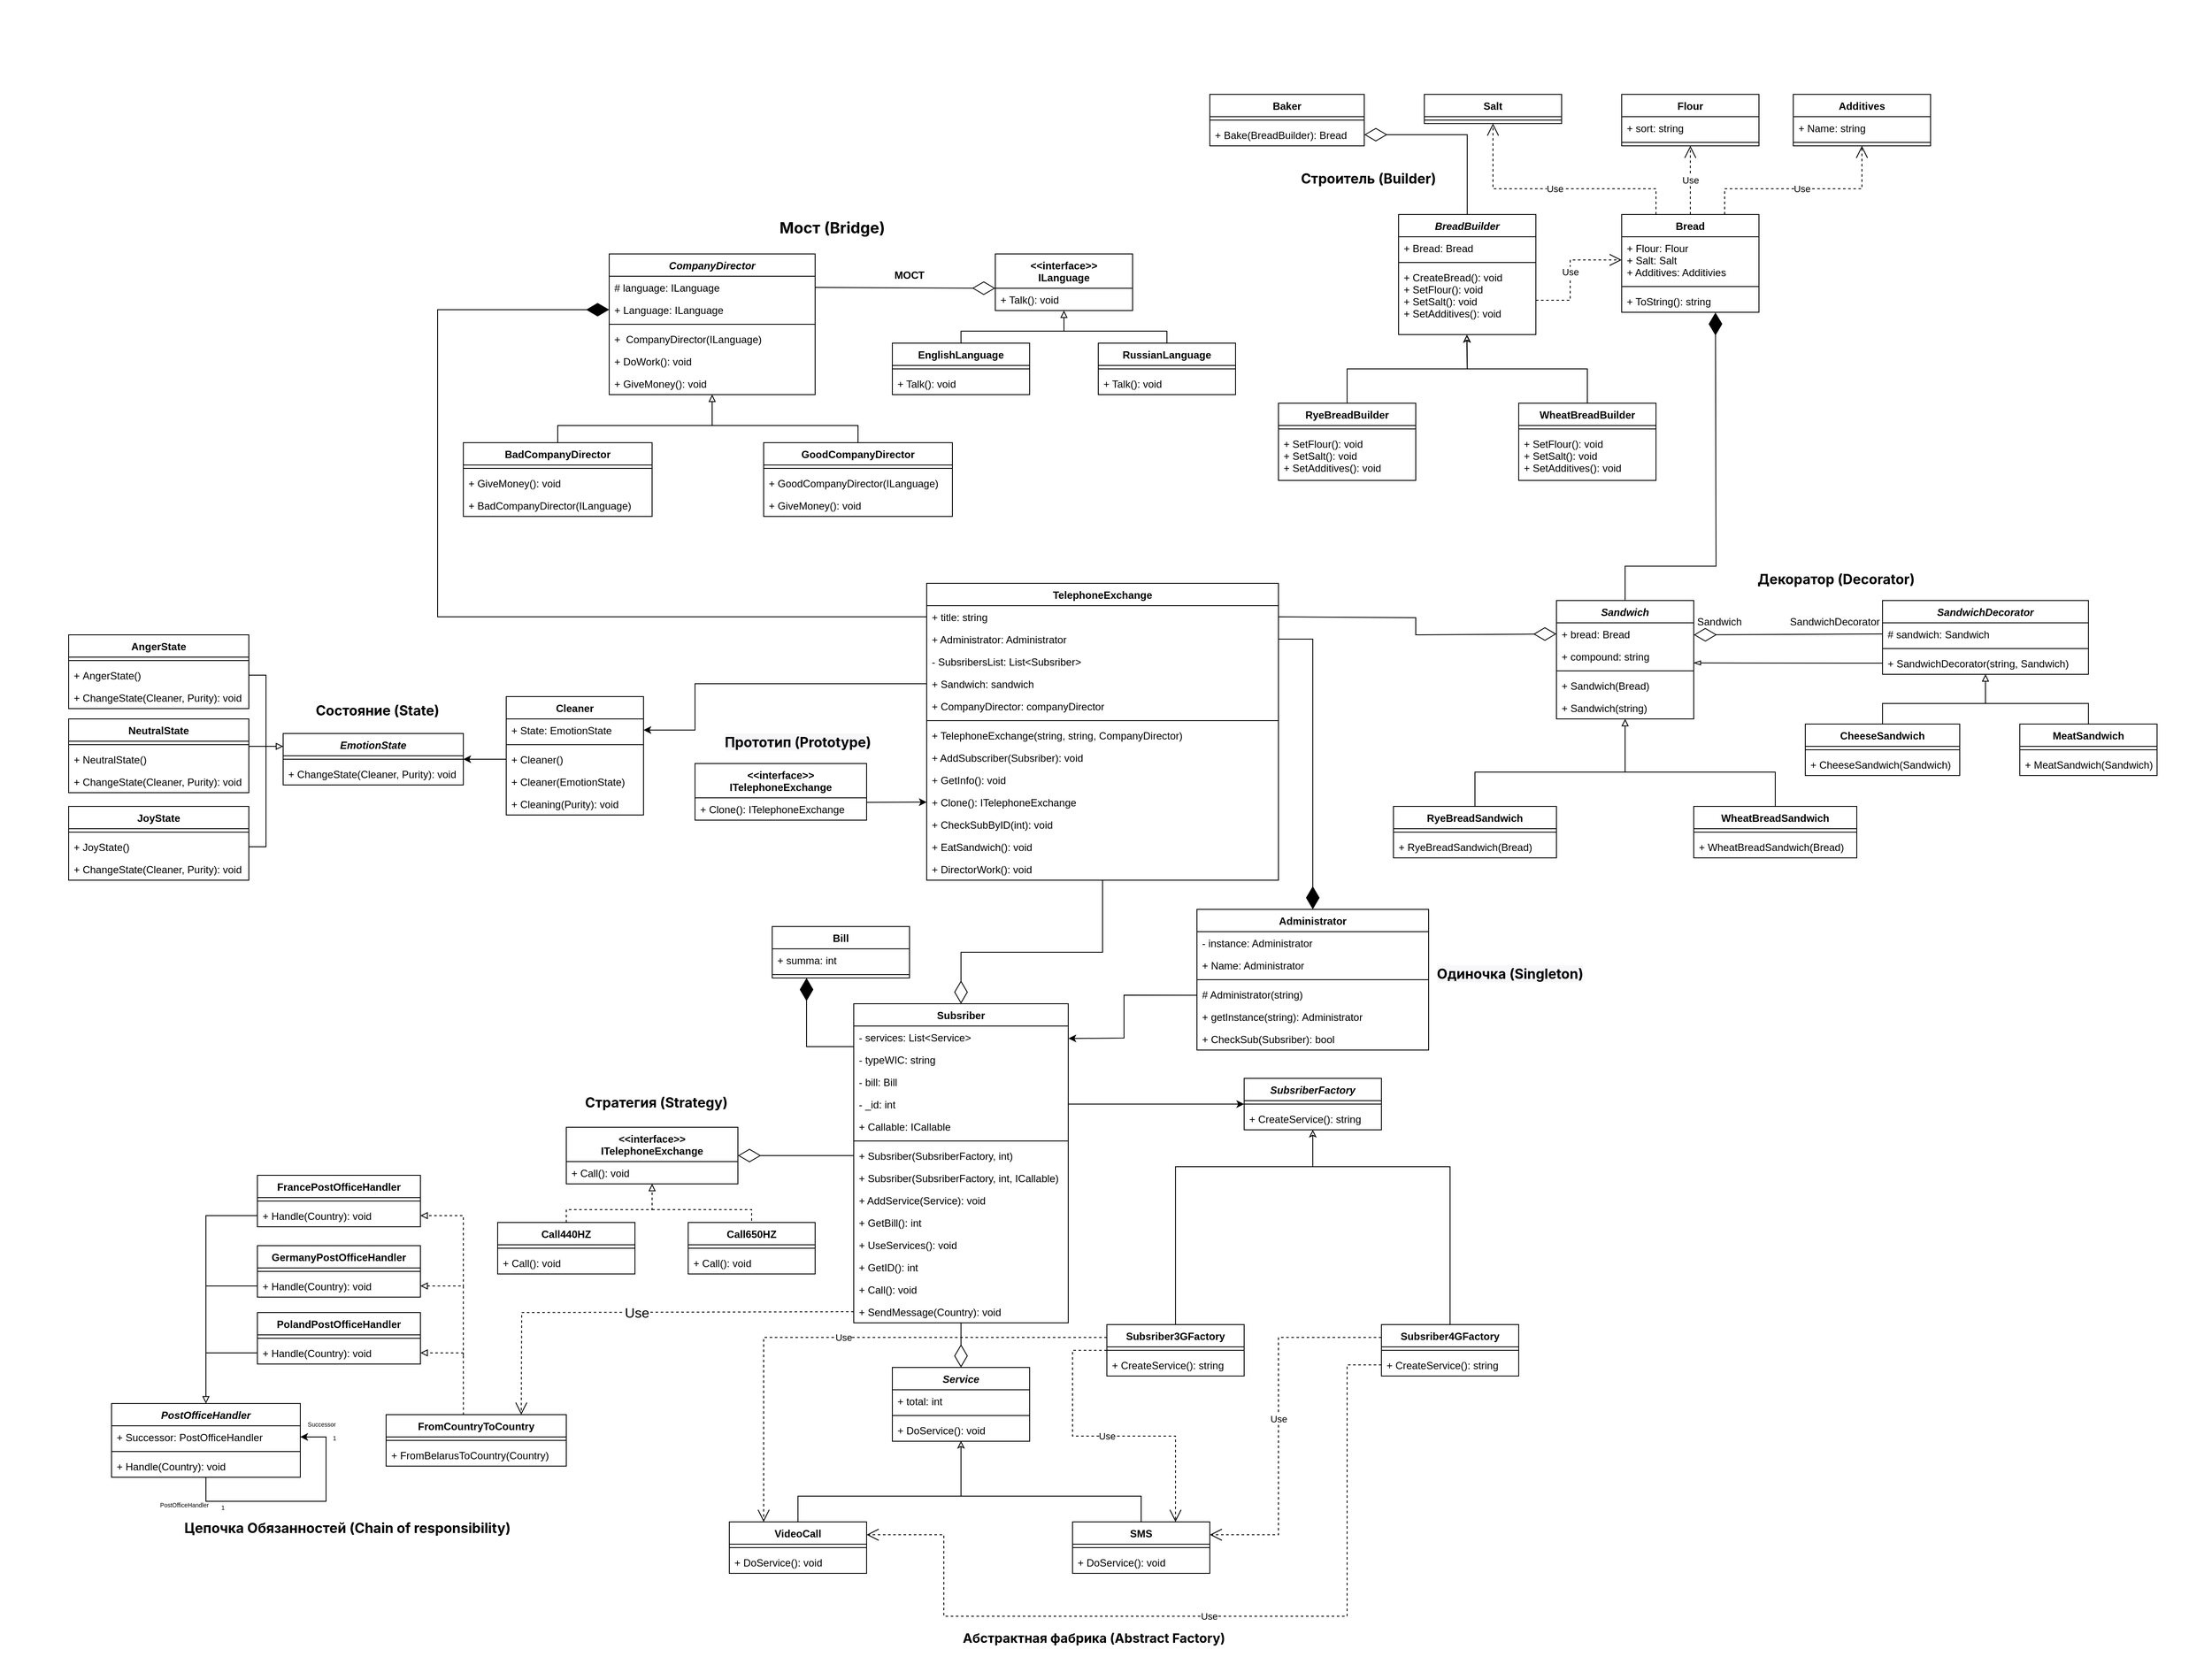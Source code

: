 <mxfile version="20.6.0" type="device"><diagram id="FJEXHdNathf-Xsk5MzP6" name="Страница 1"><mxGraphModel dx="4346" dy="2274" grid="1" gridSize="10" guides="1" tooltips="1" connect="1" arrows="1" fold="1" page="1" pageScale="1" pageWidth="827" pageHeight="1169" math="0" shadow="0"><root><mxCell id="0"/><mxCell id="1" parent="0"/><mxCell id="fLiBvrJYS87kZ52aBZ_V-1" value="TelephoneExchange" style="swimlane;fontStyle=1;align=center;verticalAlign=top;childLayout=stackLayout;horizontal=1;startSize=26;horizontalStack=0;resizeParent=1;resizeParentMax=0;resizeLast=0;collapsible=1;marginBottom=0;" parent="1" vertex="1"><mxGeometry x="-130" y="-200" width="410" height="346" as="geometry"/></mxCell><mxCell id="fLiBvrJYS87kZ52aBZ_V-2" value="+ title: string" style="text;strokeColor=none;fillColor=none;align=left;verticalAlign=top;spacingLeft=4;spacingRight=4;overflow=hidden;rotatable=0;points=[[0,0.5],[1,0.5]];portConstraint=eastwest;" parent="fLiBvrJYS87kZ52aBZ_V-1" vertex="1"><mxGeometry y="26" width="410" height="26" as="geometry"/></mxCell><mxCell id="h5UYSluCFVez_6UEnKqq-11" value="+ Administrator: Administrator" style="text;strokeColor=none;fillColor=none;align=left;verticalAlign=top;spacingLeft=4;spacingRight=4;overflow=hidden;rotatable=0;points=[[0,0.5],[1,0.5]];portConstraint=eastwest;" parent="fLiBvrJYS87kZ52aBZ_V-1" vertex="1"><mxGeometry y="52" width="410" height="26" as="geometry"/></mxCell><mxCell id="h5UYSluCFVez_6UEnKqq-16" value="- SubsribersList: List&lt;Subsriber&gt;" style="text;strokeColor=none;fillColor=none;align=left;verticalAlign=top;spacingLeft=4;spacingRight=4;overflow=hidden;rotatable=0;points=[[0,0.5],[1,0.5]];portConstraint=eastwest;" parent="fLiBvrJYS87kZ52aBZ_V-1" vertex="1"><mxGeometry y="78" width="410" height="26" as="geometry"/></mxCell><mxCell id="xusS7ZniideTbwJlmHdz-1" value="+ Sandwich: sandwich" style="text;strokeColor=none;fillColor=none;align=left;verticalAlign=top;spacingLeft=4;spacingRight=4;overflow=hidden;rotatable=0;points=[[0,0.5],[1,0.5]];portConstraint=eastwest;" vertex="1" parent="fLiBvrJYS87kZ52aBZ_V-1"><mxGeometry y="104" width="410" height="26" as="geometry"/></mxCell><mxCell id="xusS7ZniideTbwJlmHdz-2" value="+ CompanyDirector: companyDirector" style="text;strokeColor=none;fillColor=none;align=left;verticalAlign=top;spacingLeft=4;spacingRight=4;overflow=hidden;rotatable=0;points=[[0,0.5],[1,0.5]];portConstraint=eastwest;" vertex="1" parent="fLiBvrJYS87kZ52aBZ_V-1"><mxGeometry y="130" width="410" height="26" as="geometry"/></mxCell><mxCell id="fLiBvrJYS87kZ52aBZ_V-3" value="" style="line;strokeWidth=1;fillColor=none;align=left;verticalAlign=middle;spacingTop=-1;spacingLeft=3;spacingRight=3;rotatable=0;labelPosition=right;points=[];portConstraint=eastwest;strokeColor=inherit;" parent="fLiBvrJYS87kZ52aBZ_V-1" vertex="1"><mxGeometry y="156" width="410" height="8" as="geometry"/></mxCell><mxCell id="xusS7ZniideTbwJlmHdz-3" value="+ TelephoneExchange(string, string, CompanyDirector)" style="text;strokeColor=none;fillColor=none;align=left;verticalAlign=top;spacingLeft=4;spacingRight=4;overflow=hidden;rotatable=0;points=[[0,0.5],[1,0.5]];portConstraint=eastwest;" vertex="1" parent="fLiBvrJYS87kZ52aBZ_V-1"><mxGeometry y="164" width="410" height="26" as="geometry"/></mxCell><mxCell id="fLiBvrJYS87kZ52aBZ_V-4" value="+ AddSubscriber(Subsriber): void" style="text;strokeColor=none;fillColor=none;align=left;verticalAlign=top;spacingLeft=4;spacingRight=4;overflow=hidden;rotatable=0;points=[[0,0.5],[1,0.5]];portConstraint=eastwest;" parent="fLiBvrJYS87kZ52aBZ_V-1" vertex="1"><mxGeometry y="190" width="410" height="26" as="geometry"/></mxCell><mxCell id="h5UYSluCFVez_6UEnKqq-14" value="+ GetInfo(): void" style="text;strokeColor=none;fillColor=none;align=left;verticalAlign=top;spacingLeft=4;spacingRight=4;overflow=hidden;rotatable=0;points=[[0,0.5],[1,0.5]];portConstraint=eastwest;" parent="fLiBvrJYS87kZ52aBZ_V-1" vertex="1"><mxGeometry y="216" width="410" height="26" as="geometry"/></mxCell><mxCell id="h5UYSluCFVez_6UEnKqq-15" value="+ Clone(): ITelephoneExchange" style="text;strokeColor=none;fillColor=none;align=left;verticalAlign=top;spacingLeft=4;spacingRight=4;overflow=hidden;rotatable=0;points=[[0,0.5],[1,0.5]];portConstraint=eastwest;" parent="fLiBvrJYS87kZ52aBZ_V-1" vertex="1"><mxGeometry y="242" width="410" height="26" as="geometry"/></mxCell><mxCell id="xusS7ZniideTbwJlmHdz-4" value="+ CheckSubByID(int): void" style="text;strokeColor=none;fillColor=none;align=left;verticalAlign=top;spacingLeft=4;spacingRight=4;overflow=hidden;rotatable=0;points=[[0,0.5],[1,0.5]];portConstraint=eastwest;" vertex="1" parent="fLiBvrJYS87kZ52aBZ_V-1"><mxGeometry y="268" width="410" height="26" as="geometry"/></mxCell><mxCell id="xusS7ZniideTbwJlmHdz-5" value="+ EatSandwich(): void" style="text;strokeColor=none;fillColor=none;align=left;verticalAlign=top;spacingLeft=4;spacingRight=4;overflow=hidden;rotatable=0;points=[[0,0.5],[1,0.5]];portConstraint=eastwest;" vertex="1" parent="fLiBvrJYS87kZ52aBZ_V-1"><mxGeometry y="294" width="410" height="26" as="geometry"/></mxCell><mxCell id="xusS7ZniideTbwJlmHdz-6" value="+ DirectorWork(): void" style="text;strokeColor=none;fillColor=none;align=left;verticalAlign=top;spacingLeft=4;spacingRight=4;overflow=hidden;rotatable=0;points=[[0,0.5],[1,0.5]];portConstraint=eastwest;" vertex="1" parent="fLiBvrJYS87kZ52aBZ_V-1"><mxGeometry y="320" width="410" height="26" as="geometry"/></mxCell><mxCell id="fLiBvrJYS87kZ52aBZ_V-5" value="Administrator" style="swimlane;fontStyle=1;align=center;verticalAlign=top;childLayout=stackLayout;horizontal=1;startSize=26;horizontalStack=0;resizeParent=1;resizeParentMax=0;resizeLast=0;collapsible=1;marginBottom=0;" parent="1" vertex="1"><mxGeometry x="185" y="180" width="270" height="164" as="geometry"/></mxCell><mxCell id="fLiBvrJYS87kZ52aBZ_V-6" value="- instance: Administrator" style="text;strokeColor=none;fillColor=none;align=left;verticalAlign=top;spacingLeft=4;spacingRight=4;overflow=hidden;rotatable=0;points=[[0,0.5],[1,0.5]];portConstraint=eastwest;" parent="fLiBvrJYS87kZ52aBZ_V-5" vertex="1"><mxGeometry y="26" width="270" height="26" as="geometry"/></mxCell><mxCell id="h5UYSluCFVez_6UEnKqq-17" value="+ Name: Administrator" style="text;strokeColor=none;fillColor=none;align=left;verticalAlign=top;spacingLeft=4;spacingRight=4;overflow=hidden;rotatable=0;points=[[0,0.5],[1,0.5]];portConstraint=eastwest;" parent="fLiBvrJYS87kZ52aBZ_V-5" vertex="1"><mxGeometry y="52" width="270" height="26" as="geometry"/></mxCell><mxCell id="fLiBvrJYS87kZ52aBZ_V-7" value="" style="line;strokeWidth=1;fillColor=none;align=left;verticalAlign=middle;spacingTop=-1;spacingLeft=3;spacingRight=3;rotatable=0;labelPosition=right;points=[];portConstraint=eastwest;strokeColor=inherit;" parent="fLiBvrJYS87kZ52aBZ_V-5" vertex="1"><mxGeometry y="78" width="270" height="8" as="geometry"/></mxCell><mxCell id="fLiBvrJYS87kZ52aBZ_V-8" value="# Administrator(string)" style="text;strokeColor=none;fillColor=none;align=left;verticalAlign=top;spacingLeft=4;spacingRight=4;overflow=hidden;rotatable=0;points=[[0,0.5],[1,0.5]];portConstraint=eastwest;" parent="fLiBvrJYS87kZ52aBZ_V-5" vertex="1"><mxGeometry y="86" width="270" height="26" as="geometry"/></mxCell><mxCell id="h5UYSluCFVez_6UEnKqq-18" value="+ getInstance(string): Administrator" style="text;strokeColor=none;fillColor=none;align=left;verticalAlign=top;spacingLeft=4;spacingRight=4;overflow=hidden;rotatable=0;points=[[0,0.5],[1,0.5]];portConstraint=eastwest;" parent="fLiBvrJYS87kZ52aBZ_V-5" vertex="1"><mxGeometry y="112" width="270" height="26" as="geometry"/></mxCell><mxCell id="h5UYSluCFVez_6UEnKqq-19" value="+ CheckSub(Subsriber): bool" style="text;strokeColor=none;fillColor=none;align=left;verticalAlign=top;spacingLeft=4;spacingRight=4;overflow=hidden;rotatable=0;points=[[0,0.5],[1,0.5]];portConstraint=eastwest;" parent="fLiBvrJYS87kZ52aBZ_V-5" vertex="1"><mxGeometry y="138" width="270" height="26" as="geometry"/></mxCell><mxCell id="fLiBvrJYS87kZ52aBZ_V-13" value="VideoCall" style="swimlane;fontStyle=1;align=center;verticalAlign=top;childLayout=stackLayout;horizontal=1;startSize=26;horizontalStack=0;resizeParent=1;resizeParentMax=0;resizeLast=0;collapsible=1;marginBottom=0;" parent="1" vertex="1"><mxGeometry x="-360" y="894" width="160" height="60" as="geometry"/></mxCell><mxCell id="fLiBvrJYS87kZ52aBZ_V-15" value="" style="line;strokeWidth=1;fillColor=none;align=left;verticalAlign=middle;spacingTop=-1;spacingLeft=3;spacingRight=3;rotatable=0;labelPosition=right;points=[];portConstraint=eastwest;strokeColor=inherit;" parent="fLiBvrJYS87kZ52aBZ_V-13" vertex="1"><mxGeometry y="26" width="160" height="8" as="geometry"/></mxCell><mxCell id="fLiBvrJYS87kZ52aBZ_V-16" value="+ DoService(): void" style="text;strokeColor=none;fillColor=none;align=left;verticalAlign=top;spacingLeft=4;spacingRight=4;overflow=hidden;rotatable=0;points=[[0,0.5],[1,0.5]];portConstraint=eastwest;" parent="fLiBvrJYS87kZ52aBZ_V-13" vertex="1"><mxGeometry y="34" width="160" height="26" as="geometry"/></mxCell><mxCell id="fLiBvrJYS87kZ52aBZ_V-17" value="&lt;&lt;interface&gt;&gt;&#10;ITelephoneExchange" style="swimlane;fontStyle=1;align=center;verticalAlign=top;childLayout=stackLayout;horizontal=1;startSize=40;horizontalStack=0;resizeParent=1;resizeParentMax=0;resizeLast=0;collapsible=1;marginBottom=0;" parent="1" vertex="1"><mxGeometry x="-400" y="10" width="200" height="66" as="geometry"/></mxCell><mxCell id="fLiBvrJYS87kZ52aBZ_V-20" value="+ Clone(): ITelephoneExchange" style="text;strokeColor=none;fillColor=none;align=left;verticalAlign=top;spacingLeft=4;spacingRight=4;overflow=hidden;rotatable=0;points=[[0,0.5],[1,0.5]];portConstraint=eastwest;" parent="fLiBvrJYS87kZ52aBZ_V-17" vertex="1"><mxGeometry y="40" width="200" height="26" as="geometry"/></mxCell><mxCell id="fLiBvrJYS87kZ52aBZ_V-21" value="SMS" style="swimlane;fontStyle=1;align=center;verticalAlign=top;childLayout=stackLayout;horizontal=1;startSize=26;horizontalStack=0;resizeParent=1;resizeParentMax=0;resizeLast=0;collapsible=1;marginBottom=0;" parent="1" vertex="1"><mxGeometry x="40" y="894" width="160" height="60" as="geometry"/></mxCell><mxCell id="fLiBvrJYS87kZ52aBZ_V-23" value="" style="line;strokeWidth=1;fillColor=none;align=left;verticalAlign=middle;spacingTop=-1;spacingLeft=3;spacingRight=3;rotatable=0;labelPosition=right;points=[];portConstraint=eastwest;strokeColor=inherit;" parent="fLiBvrJYS87kZ52aBZ_V-21" vertex="1"><mxGeometry y="26" width="160" height="8" as="geometry"/></mxCell><mxCell id="fLiBvrJYS87kZ52aBZ_V-24" value="+ DoService(): void" style="text;strokeColor=none;fillColor=none;align=left;verticalAlign=top;spacingLeft=4;spacingRight=4;overflow=hidden;rotatable=0;points=[[0,0.5],[1,0.5]];portConstraint=eastwest;" parent="fLiBvrJYS87kZ52aBZ_V-21" vertex="1"><mxGeometry y="34" width="160" height="26" as="geometry"/></mxCell><mxCell id="fLiBvrJYS87kZ52aBZ_V-25" value="Bill" style="swimlane;fontStyle=1;align=center;verticalAlign=top;childLayout=stackLayout;horizontal=1;startSize=26;horizontalStack=0;resizeParent=1;resizeParentMax=0;resizeLast=0;collapsible=1;marginBottom=0;" parent="1" vertex="1"><mxGeometry x="-310" y="200" width="160" height="60" as="geometry"/></mxCell><mxCell id="fLiBvrJYS87kZ52aBZ_V-26" value="+ summa: int" style="text;strokeColor=none;fillColor=none;align=left;verticalAlign=top;spacingLeft=4;spacingRight=4;overflow=hidden;rotatable=0;points=[[0,0.5],[1,0.5]];portConstraint=eastwest;" parent="fLiBvrJYS87kZ52aBZ_V-25" vertex="1"><mxGeometry y="26" width="160" height="26" as="geometry"/></mxCell><mxCell id="fLiBvrJYS87kZ52aBZ_V-27" value="" style="line;strokeWidth=1;fillColor=none;align=left;verticalAlign=middle;spacingTop=-1;spacingLeft=3;spacingRight=3;rotatable=0;labelPosition=right;points=[];portConstraint=eastwest;strokeColor=inherit;" parent="fLiBvrJYS87kZ52aBZ_V-25" vertex="1"><mxGeometry y="52" width="160" height="8" as="geometry"/></mxCell><mxCell id="fLiBvrJYS87kZ52aBZ_V-29" value="Subsriber3GFactory" style="swimlane;fontStyle=1;align=center;verticalAlign=top;childLayout=stackLayout;horizontal=1;startSize=26;horizontalStack=0;resizeParent=1;resizeParentMax=0;resizeLast=0;collapsible=1;marginBottom=0;" parent="1" vertex="1"><mxGeometry x="80" y="664" width="160" height="60" as="geometry"/></mxCell><mxCell id="fLiBvrJYS87kZ52aBZ_V-31" value="" style="line;strokeWidth=1;fillColor=none;align=left;verticalAlign=middle;spacingTop=-1;spacingLeft=3;spacingRight=3;rotatable=0;labelPosition=right;points=[];portConstraint=eastwest;strokeColor=inherit;" parent="fLiBvrJYS87kZ52aBZ_V-29" vertex="1"><mxGeometry y="26" width="160" height="8" as="geometry"/></mxCell><mxCell id="fLiBvrJYS87kZ52aBZ_V-32" value="+ CreateService(): string" style="text;strokeColor=none;fillColor=none;align=left;verticalAlign=top;spacingLeft=4;spacingRight=4;overflow=hidden;rotatable=0;points=[[0,0.5],[1,0.5]];portConstraint=eastwest;" parent="fLiBvrJYS87kZ52aBZ_V-29" vertex="1"><mxGeometry y="34" width="160" height="26" as="geometry"/></mxCell><mxCell id="fLiBvrJYS87kZ52aBZ_V-33" value="Subsriber4GFactory" style="swimlane;fontStyle=1;align=center;verticalAlign=top;childLayout=stackLayout;horizontal=1;startSize=26;horizontalStack=0;resizeParent=1;resizeParentMax=0;resizeLast=0;collapsible=1;marginBottom=0;" parent="1" vertex="1"><mxGeometry x="400" y="664" width="160" height="60" as="geometry"/></mxCell><mxCell id="fLiBvrJYS87kZ52aBZ_V-35" value="" style="line;strokeWidth=1;fillColor=none;align=left;verticalAlign=middle;spacingTop=-1;spacingLeft=3;spacingRight=3;rotatable=0;labelPosition=right;points=[];portConstraint=eastwest;strokeColor=inherit;" parent="fLiBvrJYS87kZ52aBZ_V-33" vertex="1"><mxGeometry y="26" width="160" height="8" as="geometry"/></mxCell><mxCell id="fLiBvrJYS87kZ52aBZ_V-36" value="+ CreateService(): string" style="text;strokeColor=none;fillColor=none;align=left;verticalAlign=top;spacingLeft=4;spacingRight=4;overflow=hidden;rotatable=0;points=[[0,0.5],[1,0.5]];portConstraint=eastwest;" parent="fLiBvrJYS87kZ52aBZ_V-33" vertex="1"><mxGeometry y="34" width="160" height="26" as="geometry"/></mxCell><mxCell id="fLiBvrJYS87kZ52aBZ_V-37" value="SubsriberFactory" style="swimlane;fontStyle=3;align=center;verticalAlign=top;childLayout=stackLayout;horizontal=1;startSize=26;horizontalStack=0;resizeParent=1;resizeParentMax=0;resizeLast=0;collapsible=1;marginBottom=0;" parent="1" vertex="1"><mxGeometry x="240" y="377" width="160" height="60" as="geometry"/></mxCell><mxCell id="fLiBvrJYS87kZ52aBZ_V-39" value="" style="line;strokeWidth=1;fillColor=none;align=left;verticalAlign=middle;spacingTop=-1;spacingLeft=3;spacingRight=3;rotatable=0;labelPosition=right;points=[];portConstraint=eastwest;strokeColor=inherit;" parent="fLiBvrJYS87kZ52aBZ_V-37" vertex="1"><mxGeometry y="26" width="160" height="8" as="geometry"/></mxCell><mxCell id="fLiBvrJYS87kZ52aBZ_V-40" value="+ CreateService(): string" style="text;strokeColor=none;fillColor=none;align=left;verticalAlign=top;spacingLeft=4;spacingRight=4;overflow=hidden;rotatable=0;points=[[0,0.5],[1,0.5]];portConstraint=eastwest;" parent="fLiBvrJYS87kZ52aBZ_V-37" vertex="1"><mxGeometry y="34" width="160" height="26" as="geometry"/></mxCell><mxCell id="fLiBvrJYS87kZ52aBZ_V-45" value="Service" style="swimlane;fontStyle=3;align=center;verticalAlign=top;childLayout=stackLayout;horizontal=1;startSize=26;horizontalStack=0;resizeParent=1;resizeParentMax=0;resizeLast=0;collapsible=1;marginBottom=0;" parent="1" vertex="1"><mxGeometry x="-170" y="714" width="160" height="86" as="geometry"/></mxCell><mxCell id="fLiBvrJYS87kZ52aBZ_V-46" value="+ total: int" style="text;strokeColor=none;fillColor=none;align=left;verticalAlign=top;spacingLeft=4;spacingRight=4;overflow=hidden;rotatable=0;points=[[0,0.5],[1,0.5]];portConstraint=eastwest;" parent="fLiBvrJYS87kZ52aBZ_V-45" vertex="1"><mxGeometry y="26" width="160" height="26" as="geometry"/></mxCell><mxCell id="fLiBvrJYS87kZ52aBZ_V-47" value="" style="line;strokeWidth=1;fillColor=none;align=left;verticalAlign=middle;spacingTop=-1;spacingLeft=3;spacingRight=3;rotatable=0;labelPosition=right;points=[];portConstraint=eastwest;strokeColor=inherit;" parent="fLiBvrJYS87kZ52aBZ_V-45" vertex="1"><mxGeometry y="52" width="160" height="8" as="geometry"/></mxCell><mxCell id="fLiBvrJYS87kZ52aBZ_V-48" value="+ DoService(): void" style="text;strokeColor=none;fillColor=none;align=left;verticalAlign=top;spacingLeft=4;spacingRight=4;overflow=hidden;rotatable=0;points=[[0,0.5],[1,0.5]];portConstraint=eastwest;" parent="fLiBvrJYS87kZ52aBZ_V-45" vertex="1"><mxGeometry y="60" width="160" height="26" as="geometry"/></mxCell><mxCell id="h5UYSluCFVez_6UEnKqq-1" value="Subsriber" style="swimlane;fontStyle=1;align=center;verticalAlign=top;childLayout=stackLayout;horizontal=1;startSize=26;horizontalStack=0;resizeParent=1;resizeParentMax=0;resizeLast=0;collapsible=1;marginBottom=0;" parent="1" vertex="1"><mxGeometry x="-215" y="290" width="250" height="372" as="geometry"/></mxCell><mxCell id="h5UYSluCFVez_6UEnKqq-2" value="- services: List&lt;Service&gt;" style="text;strokeColor=none;fillColor=none;align=left;verticalAlign=top;spacingLeft=4;spacingRight=4;overflow=hidden;rotatable=0;points=[[0,0.5],[1,0.5]];portConstraint=eastwest;" parent="h5UYSluCFVez_6UEnKqq-1" vertex="1"><mxGeometry y="26" width="250" height="26" as="geometry"/></mxCell><mxCell id="h5UYSluCFVez_6UEnKqq-5" value="- typeWIC: string" style="text;strokeColor=none;fillColor=none;align=left;verticalAlign=top;spacingLeft=4;spacingRight=4;overflow=hidden;rotatable=0;points=[[0,0.5],[1,0.5]];portConstraint=eastwest;" parent="h5UYSluCFVez_6UEnKqq-1" vertex="1"><mxGeometry y="52" width="250" height="26" as="geometry"/></mxCell><mxCell id="h5UYSluCFVez_6UEnKqq-6" value="- bill: Bill" style="text;strokeColor=none;fillColor=none;align=left;verticalAlign=top;spacingLeft=4;spacingRight=4;overflow=hidden;rotatable=0;points=[[0,0.5],[1,0.5]];portConstraint=eastwest;" parent="h5UYSluCFVez_6UEnKqq-1" vertex="1"><mxGeometry y="78" width="250" height="26" as="geometry"/></mxCell><mxCell id="xusS7ZniideTbwJlmHdz-121" value="- _id: int" style="text;strokeColor=none;fillColor=none;align=left;verticalAlign=top;spacingLeft=4;spacingRight=4;overflow=hidden;rotatable=0;points=[[0,0.5],[1,0.5]];portConstraint=eastwest;" vertex="1" parent="h5UYSluCFVez_6UEnKqq-1"><mxGeometry y="104" width="250" height="26" as="geometry"/></mxCell><mxCell id="h5UYSluCFVez_6UEnKqq-7" value="+ Callable: ICallable " style="text;strokeColor=none;fillColor=none;align=left;verticalAlign=top;spacingLeft=4;spacingRight=4;overflow=hidden;rotatable=0;points=[[0,0.5],[1,0.5]];portConstraint=eastwest;" parent="h5UYSluCFVez_6UEnKqq-1" vertex="1"><mxGeometry y="130" width="250" height="26" as="geometry"/></mxCell><mxCell id="h5UYSluCFVez_6UEnKqq-3" value="" style="line;strokeWidth=1;fillColor=none;align=left;verticalAlign=middle;spacingTop=-1;spacingLeft=3;spacingRight=3;rotatable=0;labelPosition=right;points=[];portConstraint=eastwest;strokeColor=inherit;" parent="h5UYSluCFVez_6UEnKqq-1" vertex="1"><mxGeometry y="156" width="250" height="8" as="geometry"/></mxCell><mxCell id="xusS7ZniideTbwJlmHdz-119" value="+ Subsriber(SubsriberFactory, int)" style="text;strokeColor=none;fillColor=none;align=left;verticalAlign=top;spacingLeft=4;spacingRight=4;overflow=hidden;rotatable=0;points=[[0,0.5],[1,0.5]];portConstraint=eastwest;" vertex="1" parent="h5UYSluCFVez_6UEnKqq-1"><mxGeometry y="164" width="250" height="26" as="geometry"/></mxCell><mxCell id="xusS7ZniideTbwJlmHdz-118" value="+ Subsriber(SubsriberFactory, int, ICallable)" style="text;strokeColor=none;fillColor=none;align=left;verticalAlign=top;spacingLeft=4;spacingRight=4;overflow=hidden;rotatable=0;points=[[0,0.5],[1,0.5]];portConstraint=eastwest;" vertex="1" parent="h5UYSluCFVez_6UEnKqq-1"><mxGeometry y="190" width="250" height="26" as="geometry"/></mxCell><mxCell id="h5UYSluCFVez_6UEnKqq-4" value="+ AddService(Service): void" style="text;strokeColor=none;fillColor=none;align=left;verticalAlign=top;spacingLeft=4;spacingRight=4;overflow=hidden;rotatable=0;points=[[0,0.5],[1,0.5]];portConstraint=eastwest;" parent="h5UYSluCFVez_6UEnKqq-1" vertex="1"><mxGeometry y="216" width="250" height="26" as="geometry"/></mxCell><mxCell id="h5UYSluCFVez_6UEnKqq-8" value="+ GetBill(): int" style="text;strokeColor=none;fillColor=none;align=left;verticalAlign=top;spacingLeft=4;spacingRight=4;overflow=hidden;rotatable=0;points=[[0,0.5],[1,0.5]];portConstraint=eastwest;" parent="h5UYSluCFVez_6UEnKqq-1" vertex="1"><mxGeometry y="242" width="250" height="26" as="geometry"/></mxCell><mxCell id="h5UYSluCFVez_6UEnKqq-9" value="+ UseServices(): void" style="text;strokeColor=none;fillColor=none;align=left;verticalAlign=top;spacingLeft=4;spacingRight=4;overflow=hidden;rotatable=0;points=[[0,0.5],[1,0.5]];portConstraint=eastwest;" parent="h5UYSluCFVez_6UEnKqq-1" vertex="1"><mxGeometry y="268" width="250" height="26" as="geometry"/></mxCell><mxCell id="xusS7ZniideTbwJlmHdz-120" value="+ GetID(): int" style="text;strokeColor=none;fillColor=none;align=left;verticalAlign=top;spacingLeft=4;spacingRight=4;overflow=hidden;rotatable=0;points=[[0,0.5],[1,0.5]];portConstraint=eastwest;" vertex="1" parent="h5UYSluCFVez_6UEnKqq-1"><mxGeometry y="294" width="250" height="26" as="geometry"/></mxCell><mxCell id="xusS7ZniideTbwJlmHdz-122" value="+ Call(): void" style="text;strokeColor=none;fillColor=none;align=left;verticalAlign=top;spacingLeft=4;spacingRight=4;overflow=hidden;rotatable=0;points=[[0,0.5],[1,0.5]];portConstraint=eastwest;" vertex="1" parent="h5UYSluCFVez_6UEnKqq-1"><mxGeometry y="320" width="250" height="26" as="geometry"/></mxCell><mxCell id="xusS7ZniideTbwJlmHdz-217" value="+ SendMessage(Country): void" style="text;strokeColor=none;fillColor=none;align=left;verticalAlign=top;spacingLeft=4;spacingRight=4;overflow=hidden;rotatable=0;points=[[0,0.5],[1,0.5]];portConstraint=eastwest;" vertex="1" parent="h5UYSluCFVez_6UEnKqq-1"><mxGeometry y="346" width="250" height="26" as="geometry"/></mxCell><mxCell id="h5UYSluCFVez_6UEnKqq-20" value="" style="endArrow=diamondThin;endFill=0;endSize=24;html=1;rounded=0;entryX=0.5;entryY=0;entryDx=0;entryDy=0;exitX=0.5;exitY=1.01;exitDx=0;exitDy=0;exitPerimeter=0;" parent="1" source="xusS7ZniideTbwJlmHdz-217" target="fLiBvrJYS87kZ52aBZ_V-45" edge="1"><mxGeometry width="160" relative="1" as="geometry"><mxPoint x="-90" y="670" as="sourcePoint"/><mxPoint x="10" y="654" as="targetPoint"/><Array as="points"/></mxGeometry></mxCell><mxCell id="h5UYSluCFVez_6UEnKqq-22" value="" style="endArrow=classic;html=1;rounded=0;endFill=0;exitX=0.5;exitY=0;exitDx=0;exitDy=0;entryX=0.5;entryY=0.986;entryDx=0;entryDy=0;entryPerimeter=0;" parent="1" source="fLiBvrJYS87kZ52aBZ_V-13" target="fLiBvrJYS87kZ52aBZ_V-48" edge="1"><mxGeometry width="50" height="50" relative="1" as="geometry"><mxPoint x="-100" y="874" as="sourcePoint"/><mxPoint x="-90" y="804" as="targetPoint"/><Array as="points"><mxPoint x="-280" y="864"/><mxPoint x="-90" y="864"/></Array></mxGeometry></mxCell><mxCell id="h5UYSluCFVez_6UEnKqq-24" value="" style="endArrow=none;html=1;rounded=0;endSize=6;sourcePerimeterSpacing=0;targetPerimeterSpacing=0;entryX=0.5;entryY=0;entryDx=0;entryDy=0;" parent="1" target="fLiBvrJYS87kZ52aBZ_V-21" edge="1"><mxGeometry width="50" height="50" relative="1" as="geometry"><mxPoint x="-90" y="864" as="sourcePoint"/><mxPoint x="-70" y="804" as="targetPoint"/><Array as="points"><mxPoint x="120" y="864"/></Array></mxGeometry></mxCell><mxCell id="h5UYSluCFVez_6UEnKqq-25" value="" style="endArrow=classic;html=1;rounded=0;endSize=6;sourcePerimeterSpacing=0;targetPerimeterSpacing=0;exitX=1;exitY=0.5;exitDx=0;exitDy=0;entryX=0;entryY=0.5;entryDx=0;entryDy=0;" parent="1" source="xusS7ZniideTbwJlmHdz-121" target="fLiBvrJYS87kZ52aBZ_V-37" edge="1"><mxGeometry width="50" height="50" relative="1" as="geometry"><mxPoint x="180" y="590" as="sourcePoint"/><mxPoint x="230" y="540" as="targetPoint"/></mxGeometry></mxCell><mxCell id="h5UYSluCFVez_6UEnKqq-26" value="" style="endArrow=classic;html=1;rounded=0;endFill=0;exitX=0.5;exitY=0;exitDx=0;exitDy=0;entryX=0.5;entryY=1;entryDx=0;entryDy=0;" parent="1" source="fLiBvrJYS87kZ52aBZ_V-29" target="fLiBvrJYS87kZ52aBZ_V-37" edge="1"><mxGeometry width="50" height="50" relative="1" as="geometry"><mxPoint x="-270" y="760" as="sourcePoint"/><mxPoint x="350" y="480" as="targetPoint"/><Array as="points"><mxPoint x="160" y="480"/><mxPoint x="320" y="480"/></Array></mxGeometry></mxCell><mxCell id="h5UYSluCFVez_6UEnKqq-27" value="" style="endArrow=none;html=1;rounded=0;endSize=6;sourcePerimeterSpacing=0;targetPerimeterSpacing=0;exitX=0.5;exitY=0;exitDx=0;exitDy=0;" parent="1" source="fLiBvrJYS87kZ52aBZ_V-33" edge="1"><mxGeometry width="50" height="50" relative="1" as="geometry"><mxPoint x="490" y="480" as="sourcePoint"/><mxPoint x="320" y="480" as="targetPoint"/><Array as="points"><mxPoint x="480" y="480"/></Array></mxGeometry></mxCell><mxCell id="h5UYSluCFVez_6UEnKqq-28" value="Use" style="endArrow=open;endSize=12;dashed=1;html=1;rounded=0;sourcePerimeterSpacing=0;targetPerimeterSpacing=0;entryX=0.25;entryY=0;entryDx=0;entryDy=0;exitX=0;exitY=0.25;exitDx=0;exitDy=0;" parent="1" source="fLiBvrJYS87kZ52aBZ_V-29" target="fLiBvrJYS87kZ52aBZ_V-13" edge="1"><mxGeometry width="160" relative="1" as="geometry"><mxPoint x="-20" y="824" as="sourcePoint"/><mxPoint x="140" y="824" as="targetPoint"/><Array as="points"><mxPoint x="-320" y="679"/></Array></mxGeometry></mxCell><mxCell id="h5UYSluCFVez_6UEnKqq-29" value="Use" style="endArrow=open;endSize=12;dashed=1;html=1;rounded=0;sourcePerimeterSpacing=0;targetPerimeterSpacing=0;exitX=0;exitY=0.5;exitDx=0;exitDy=0;entryX=0.75;entryY=0;entryDx=0;entryDy=0;" parent="1" source="fLiBvrJYS87kZ52aBZ_V-29" target="fLiBvrJYS87kZ52aBZ_V-21" edge="1"><mxGeometry width="160" relative="1" as="geometry"><mxPoint x="-70" y="824" as="sourcePoint"/><mxPoint x="90" y="824" as="targetPoint"/><Array as="points"><mxPoint x="40" y="694"/><mxPoint x="40" y="794"/><mxPoint x="160" y="794"/></Array></mxGeometry></mxCell><mxCell id="h5UYSluCFVez_6UEnKqq-30" value="Use" style="endArrow=open;endSize=12;dashed=1;html=1;rounded=0;sourcePerimeterSpacing=0;targetPerimeterSpacing=0;entryX=1;entryY=0.25;entryDx=0;entryDy=0;exitX=0;exitY=0.5;exitDx=0;exitDy=0;" parent="1" source="fLiBvrJYS87kZ52aBZ_V-36" target="fLiBvrJYS87kZ52aBZ_V-13" edge="1"><mxGeometry width="160" relative="1" as="geometry"><mxPoint x="360" y="754" as="sourcePoint"/><mxPoint x="430" y="834" as="targetPoint"/><Array as="points"><mxPoint x="360" y="711"/><mxPoint x="360" y="1004"/><mxPoint x="-110" y="1004"/><mxPoint x="-110" y="909"/></Array></mxGeometry></mxCell><mxCell id="h5UYSluCFVez_6UEnKqq-31" value="Use" style="endArrow=open;endSize=12;dashed=1;html=1;rounded=0;sourcePerimeterSpacing=0;targetPerimeterSpacing=0;exitX=0;exitY=0.25;exitDx=0;exitDy=0;entryX=1;entryY=0.25;entryDx=0;entryDy=0;" parent="1" source="fLiBvrJYS87kZ52aBZ_V-33" target="fLiBvrJYS87kZ52aBZ_V-21" edge="1"><mxGeometry width="160" relative="1" as="geometry"><mxPoint x="270" y="834" as="sourcePoint"/><mxPoint x="430" y="834" as="targetPoint"/><Array as="points"><mxPoint x="280" y="679"/><mxPoint x="280" y="909"/></Array></mxGeometry></mxCell><mxCell id="h5UYSluCFVez_6UEnKqq-33" value="" style="endArrow=diamondThin;endFill=1;endSize=24;html=1;rounded=0;sourcePerimeterSpacing=0;targetPerimeterSpacing=0;entryX=0.25;entryY=1;entryDx=0;entryDy=0;exitX=0;exitY=0.922;exitDx=0;exitDy=0;exitPerimeter=0;" parent="1" source="h5UYSluCFVez_6UEnKqq-2" target="fLiBvrJYS87kZ52aBZ_V-25" edge="1"><mxGeometry width="160" relative="1" as="geometry"><mxPoint x="-220" y="340" as="sourcePoint"/><mxPoint x="-60" y="470" as="targetPoint"/><Array as="points"><mxPoint x="-270" y="340"/></Array></mxGeometry></mxCell><mxCell id="h5UYSluCFVez_6UEnKqq-35" value="" style="endArrow=classic;html=1;rounded=0;endSize=6;sourcePerimeterSpacing=0;targetPerimeterSpacing=0;exitX=-0.001;exitY=0.545;exitDx=0;exitDy=0;entryX=1.001;entryY=0.558;entryDx=0;entryDy=0;entryPerimeter=0;exitPerimeter=0;" parent="1" source="fLiBvrJYS87kZ52aBZ_V-8" target="h5UYSluCFVez_6UEnKqq-2" edge="1"><mxGeometry width="50" height="50" relative="1" as="geometry"><mxPoint x="30" y="330" as="sourcePoint"/><mxPoint x="40" y="330" as="targetPoint"/><Array as="points"><mxPoint x="100" y="280"/><mxPoint x="100" y="330"/></Array></mxGeometry></mxCell><mxCell id="h5UYSluCFVez_6UEnKqq-36" value="" style="endArrow=diamondThin;endFill=1;endSize=24;html=1;rounded=0;sourcePerimeterSpacing=0;targetPerimeterSpacing=0;entryX=0.5;entryY=0;entryDx=0;entryDy=0;exitX=1;exitY=0.5;exitDx=0;exitDy=0;" parent="1" source="h5UYSluCFVez_6UEnKqq-11" target="fLiBvrJYS87kZ52aBZ_V-5" edge="1"><mxGeometry width="160" relative="1" as="geometry"><mxPoint x="435.556" y="-250" as="sourcePoint"/><mxPoint x="190" y="220" as="targetPoint"/><Array as="points"><mxPoint x="320" y="-135"/></Array></mxGeometry></mxCell><mxCell id="h5UYSluCFVez_6UEnKqq-37" value="" style="endArrow=diamondThin;endFill=0;endSize=24;html=1;rounded=0;sourcePerimeterSpacing=0;targetPerimeterSpacing=0;entryX=0.5;entryY=0;entryDx=0;entryDy=0;exitX=0.5;exitY=1;exitDx=0;exitDy=0;" parent="1" source="fLiBvrJYS87kZ52aBZ_V-1" target="h5UYSluCFVez_6UEnKqq-1" edge="1"><mxGeometry width="160" relative="1" as="geometry"><mxPoint x="80" y="160" as="sourcePoint"/><mxPoint x="190" y="220" as="targetPoint"/><Array as="points"><mxPoint x="75" y="230"/><mxPoint x="-90" y="230"/><mxPoint x="-90" y="260"/></Array></mxGeometry></mxCell><mxCell id="QMDsDblqmrNECPE3SMq1-1" value="Flour" style="swimlane;fontStyle=1;align=center;verticalAlign=top;childLayout=stackLayout;horizontal=1;startSize=26;horizontalStack=0;resizeParent=1;resizeParentMax=0;resizeLast=0;collapsible=1;marginBottom=0;" parent="1" vertex="1"><mxGeometry x="680" y="-770" width="160" height="60" as="geometry"/></mxCell><mxCell id="QMDsDblqmrNECPE3SMq1-2" value="+ sort: string" style="text;strokeColor=none;fillColor=none;align=left;verticalAlign=top;spacingLeft=4;spacingRight=4;overflow=hidden;rotatable=0;points=[[0,0.5],[1,0.5]];portConstraint=eastwest;" parent="QMDsDblqmrNECPE3SMq1-1" vertex="1"><mxGeometry y="26" width="160" height="26" as="geometry"/></mxCell><mxCell id="QMDsDblqmrNECPE3SMq1-3" value="" style="line;strokeWidth=1;fillColor=none;align=left;verticalAlign=middle;spacingTop=-1;spacingLeft=3;spacingRight=3;rotatable=0;labelPosition=right;points=[];portConstraint=eastwest;strokeColor=inherit;" parent="QMDsDblqmrNECPE3SMq1-1" vertex="1"><mxGeometry y="52" width="160" height="8" as="geometry"/></mxCell><mxCell id="QMDsDblqmrNECPE3SMq1-5" value="Salt" style="swimlane;fontStyle=1;align=center;verticalAlign=top;childLayout=stackLayout;horizontal=1;startSize=26;horizontalStack=0;resizeParent=1;resizeParentMax=0;resizeLast=0;collapsible=1;marginBottom=0;" parent="1" vertex="1"><mxGeometry x="450" y="-770" width="160" height="34" as="geometry"/></mxCell><mxCell id="QMDsDblqmrNECPE3SMq1-7" value="" style="line;strokeWidth=1;fillColor=none;align=left;verticalAlign=middle;spacingTop=-1;spacingLeft=3;spacingRight=3;rotatable=0;labelPosition=right;points=[];portConstraint=eastwest;strokeColor=inherit;" parent="QMDsDblqmrNECPE3SMq1-5" vertex="1"><mxGeometry y="26" width="160" height="8" as="geometry"/></mxCell><mxCell id="QMDsDblqmrNECPE3SMq1-9" value="Bread" style="swimlane;fontStyle=1;align=center;verticalAlign=top;childLayout=stackLayout;horizontal=1;startSize=26;horizontalStack=0;resizeParent=1;resizeParentMax=0;resizeLast=0;collapsible=1;marginBottom=0;" parent="1" vertex="1"><mxGeometry x="680" y="-630" width="160" height="114" as="geometry"/></mxCell><mxCell id="QMDsDblqmrNECPE3SMq1-10" value="+ Flour: Flour&#10;+ Salt: Salt&#10;+ Additives: Additivies" style="text;strokeColor=none;fillColor=none;align=left;verticalAlign=top;spacingLeft=4;spacingRight=4;overflow=hidden;rotatable=0;points=[[0,0.5],[1,0.5]];portConstraint=eastwest;" parent="QMDsDblqmrNECPE3SMq1-9" vertex="1"><mxGeometry y="26" width="160" height="54" as="geometry"/></mxCell><mxCell id="QMDsDblqmrNECPE3SMq1-11" value="" style="line;strokeWidth=1;fillColor=none;align=left;verticalAlign=middle;spacingTop=-1;spacingLeft=3;spacingRight=3;rotatable=0;labelPosition=right;points=[];portConstraint=eastwest;strokeColor=inherit;" parent="QMDsDblqmrNECPE3SMq1-9" vertex="1"><mxGeometry y="80" width="160" height="8" as="geometry"/></mxCell><mxCell id="QMDsDblqmrNECPE3SMq1-12" value="+ ToString(): string" style="text;strokeColor=none;fillColor=none;align=left;verticalAlign=top;spacingLeft=4;spacingRight=4;overflow=hidden;rotatable=0;points=[[0,0.5],[1,0.5]];portConstraint=eastwest;" parent="QMDsDblqmrNECPE3SMq1-9" vertex="1"><mxGeometry y="88" width="160" height="26" as="geometry"/></mxCell><mxCell id="QMDsDblqmrNECPE3SMq1-13" value="BreadBuilder" style="swimlane;fontStyle=3;align=center;verticalAlign=top;childLayout=stackLayout;horizontal=1;startSize=26;horizontalStack=0;resizeParent=1;resizeParentMax=0;resizeLast=0;collapsible=1;marginBottom=0;" parent="1" vertex="1"><mxGeometry x="420" y="-630" width="160" height="140" as="geometry"/></mxCell><mxCell id="QMDsDblqmrNECPE3SMq1-14" value="+ Bread: Bread" style="text;strokeColor=none;fillColor=none;align=left;verticalAlign=top;spacingLeft=4;spacingRight=4;overflow=hidden;rotatable=0;points=[[0,0.5],[1,0.5]];portConstraint=eastwest;" parent="QMDsDblqmrNECPE3SMq1-13" vertex="1"><mxGeometry y="26" width="160" height="26" as="geometry"/></mxCell><mxCell id="QMDsDblqmrNECPE3SMq1-15" value="" style="line;strokeWidth=1;fillColor=none;align=left;verticalAlign=middle;spacingTop=-1;spacingLeft=3;spacingRight=3;rotatable=0;labelPosition=right;points=[];portConstraint=eastwest;strokeColor=inherit;" parent="QMDsDblqmrNECPE3SMq1-13" vertex="1"><mxGeometry y="52" width="160" height="8" as="geometry"/></mxCell><mxCell id="QMDsDblqmrNECPE3SMq1-16" value="+ CreateBread(): void &#10;+ SetFlour(): void &#10;+ SetSalt(): void &#10;+ SetAdditives(): void " style="text;strokeColor=none;fillColor=none;align=left;verticalAlign=top;spacingLeft=4;spacingRight=4;overflow=hidden;rotatable=0;points=[[0,0.5],[1,0.5]];portConstraint=eastwest;" parent="QMDsDblqmrNECPE3SMq1-13" vertex="1"><mxGeometry y="60" width="160" height="80" as="geometry"/></mxCell><mxCell id="QMDsDblqmrNECPE3SMq1-17" value="Baker" style="swimlane;fontStyle=1;align=center;verticalAlign=top;childLayout=stackLayout;horizontal=1;startSize=26;horizontalStack=0;resizeParent=1;resizeParentMax=0;resizeLast=0;collapsible=1;marginBottom=0;" parent="1" vertex="1"><mxGeometry x="200" y="-770" width="180" height="60" as="geometry"/></mxCell><mxCell id="QMDsDblqmrNECPE3SMq1-19" value="" style="line;strokeWidth=1;fillColor=none;align=left;verticalAlign=middle;spacingTop=-1;spacingLeft=3;spacingRight=3;rotatable=0;labelPosition=right;points=[];portConstraint=eastwest;strokeColor=inherit;" parent="QMDsDblqmrNECPE3SMq1-17" vertex="1"><mxGeometry y="26" width="180" height="8" as="geometry"/></mxCell><mxCell id="QMDsDblqmrNECPE3SMq1-20" value="+ Bake(BreadBuilder): Bread" style="text;strokeColor=none;fillColor=none;align=left;verticalAlign=top;spacingLeft=4;spacingRight=4;overflow=hidden;rotatable=0;points=[[0,0.5],[1,0.5]];portConstraint=eastwest;" parent="QMDsDblqmrNECPE3SMq1-17" vertex="1"><mxGeometry y="34" width="180" height="26" as="geometry"/></mxCell><mxCell id="QMDsDblqmrNECPE3SMq1-21" value="RyeBreadBuilder" style="swimlane;fontStyle=1;align=center;verticalAlign=top;childLayout=stackLayout;horizontal=1;startSize=26;horizontalStack=0;resizeParent=1;resizeParentMax=0;resizeLast=0;collapsible=1;marginBottom=0;" parent="1" vertex="1"><mxGeometry x="280" y="-410" width="160" height="90" as="geometry"/></mxCell><mxCell id="QMDsDblqmrNECPE3SMq1-23" value="" style="line;strokeWidth=1;fillColor=none;align=left;verticalAlign=middle;spacingTop=-1;spacingLeft=3;spacingRight=3;rotatable=0;labelPosition=right;points=[];portConstraint=eastwest;strokeColor=inherit;" parent="QMDsDblqmrNECPE3SMq1-21" vertex="1"><mxGeometry y="26" width="160" height="8" as="geometry"/></mxCell><mxCell id="QMDsDblqmrNECPE3SMq1-24" value="+ SetFlour(): void &#10;+ SetSalt(): void &#10;+ SetAdditives(): void " style="text;strokeColor=none;fillColor=none;align=left;verticalAlign=top;spacingLeft=4;spacingRight=4;overflow=hidden;rotatable=0;points=[[0,0.5],[1,0.5]];portConstraint=eastwest;" parent="QMDsDblqmrNECPE3SMq1-21" vertex="1"><mxGeometry y="34" width="160" height="56" as="geometry"/></mxCell><mxCell id="QMDsDblqmrNECPE3SMq1-28" value="WheatBreadBuilder" style="swimlane;fontStyle=1;align=center;verticalAlign=top;childLayout=stackLayout;horizontal=1;startSize=26;horizontalStack=0;resizeParent=1;resizeParentMax=0;resizeLast=0;collapsible=1;marginBottom=0;" parent="1" vertex="1"><mxGeometry x="560" y="-410" width="160" height="90" as="geometry"/></mxCell><mxCell id="QMDsDblqmrNECPE3SMq1-29" value="" style="line;strokeWidth=1;fillColor=none;align=left;verticalAlign=middle;spacingTop=-1;spacingLeft=3;spacingRight=3;rotatable=0;labelPosition=right;points=[];portConstraint=eastwest;strokeColor=inherit;" parent="QMDsDblqmrNECPE3SMq1-28" vertex="1"><mxGeometry y="26" width="160" height="8" as="geometry"/></mxCell><mxCell id="QMDsDblqmrNECPE3SMq1-30" value="+ SetFlour(): void &#10;+ SetSalt(): void &#10;+ SetAdditives(): void " style="text;strokeColor=none;fillColor=none;align=left;verticalAlign=top;spacingLeft=4;spacingRight=4;overflow=hidden;rotatable=0;points=[[0,0.5],[1,0.5]];portConstraint=eastwest;" parent="QMDsDblqmrNECPE3SMq1-28" vertex="1"><mxGeometry y="34" width="160" height="56" as="geometry"/></mxCell><mxCell id="QMDsDblqmrNECPE3SMq1-31" value="" style="endArrow=classic;html=1;rounded=0;endFill=0;exitX=0.5;exitY=0;exitDx=0;exitDy=0;entryX=0.498;entryY=1.001;entryDx=0;entryDy=0;entryPerimeter=0;" parent="1" source="QMDsDblqmrNECPE3SMq1-21" target="QMDsDblqmrNECPE3SMq1-16" edge="1"><mxGeometry width="50" height="50" relative="1" as="geometry"><mxPoint x="1140" y="-490" as="sourcePoint"/><mxPoint x="500" y="-480" as="targetPoint"/><Array as="points"><mxPoint x="360" y="-450"/><mxPoint x="500" y="-450"/></Array></mxGeometry></mxCell><mxCell id="QMDsDblqmrNECPE3SMq1-32" value="" style="endArrow=classic;html=1;rounded=0;endFill=0;exitX=0.5;exitY=0;exitDx=0;exitDy=0;entryX=0.497;entryY=1.007;entryDx=0;entryDy=0;entryPerimeter=0;" parent="1" source="QMDsDblqmrNECPE3SMq1-28" target="QMDsDblqmrNECPE3SMq1-16" edge="1"><mxGeometry width="50" height="50" relative="1" as="geometry"><mxPoint x="370" y="-400" as="sourcePoint"/><mxPoint x="509.68" y="-479.92" as="targetPoint"/><Array as="points"><mxPoint x="640" y="-450"/><mxPoint x="500" y="-450"/></Array></mxGeometry></mxCell><mxCell id="QMDsDblqmrNECPE3SMq1-33" value="Use" style="endArrow=open;endSize=12;dashed=1;html=1;rounded=0;entryX=0.5;entryY=1;entryDx=0;entryDy=0;exitX=0.25;exitY=0;exitDx=0;exitDy=0;" parent="1" source="QMDsDblqmrNECPE3SMq1-9" target="QMDsDblqmrNECPE3SMq1-5" edge="1"><mxGeometry width="160" relative="1" as="geometry"><mxPoint x="660" y="-490" as="sourcePoint"/><mxPoint x="820" y="-490" as="targetPoint"/><Array as="points"><mxPoint x="720" y="-660"/><mxPoint x="530" y="-660"/></Array></mxGeometry></mxCell><mxCell id="QMDsDblqmrNECPE3SMq1-34" value="Use" style="endArrow=open;endSize=12;dashed=1;html=1;rounded=0;exitX=0.5;exitY=0;exitDx=0;exitDy=0;entryX=0.5;entryY=1;entryDx=0;entryDy=0;" parent="1" source="QMDsDblqmrNECPE3SMq1-9" target="QMDsDblqmrNECPE3SMq1-1" edge="1"><mxGeometry width="160" relative="1" as="geometry"><mxPoint x="690" y="-519" as="sourcePoint"/><mxPoint x="610" y="-701.5" as="targetPoint"/></mxGeometry></mxCell><mxCell id="QMDsDblqmrNECPE3SMq1-35" value="Additives" style="swimlane;fontStyle=1;align=center;verticalAlign=top;childLayout=stackLayout;horizontal=1;startSize=26;horizontalStack=0;resizeParent=1;resizeParentMax=0;resizeLast=0;collapsible=1;marginBottom=0;" parent="1" vertex="1"><mxGeometry x="880" y="-770" width="160" height="60" as="geometry"/></mxCell><mxCell id="QMDsDblqmrNECPE3SMq1-36" value="+ Name: string" style="text;strokeColor=none;fillColor=none;align=left;verticalAlign=top;spacingLeft=4;spacingRight=4;overflow=hidden;rotatable=0;points=[[0,0.5],[1,0.5]];portConstraint=eastwest;" parent="QMDsDblqmrNECPE3SMq1-35" vertex="1"><mxGeometry y="26" width="160" height="26" as="geometry"/></mxCell><mxCell id="QMDsDblqmrNECPE3SMq1-37" value="" style="line;strokeWidth=1;fillColor=none;align=left;verticalAlign=middle;spacingTop=-1;spacingLeft=3;spacingRight=3;rotatable=0;labelPosition=right;points=[];portConstraint=eastwest;strokeColor=inherit;" parent="QMDsDblqmrNECPE3SMq1-35" vertex="1"><mxGeometry y="52" width="160" height="8" as="geometry"/></mxCell><mxCell id="QMDsDblqmrNECPE3SMq1-39" value="Use" style="endArrow=open;endSize=12;dashed=1;html=1;rounded=0;exitX=0.75;exitY=0;exitDx=0;exitDy=0;entryX=0.5;entryY=1;entryDx=0;entryDy=0;" parent="1" source="QMDsDblqmrNECPE3SMq1-9" target="QMDsDblqmrNECPE3SMq1-35" edge="1"><mxGeometry width="160" relative="1" as="geometry"><mxPoint x="770" y="-620" as="sourcePoint"/><mxPoint x="770" y="-700" as="targetPoint"/><Array as="points"><mxPoint x="800" y="-660"/><mxPoint x="960" y="-660"/></Array></mxGeometry></mxCell><mxCell id="QMDsDblqmrNECPE3SMq1-40" value="" style="endArrow=diamondThin;endFill=0;endSize=24;html=1;rounded=0;exitX=0.5;exitY=0;exitDx=0;exitDy=0;entryX=1;entryY=0.5;entryDx=0;entryDy=0;" parent="1" source="QMDsDblqmrNECPE3SMq1-13" target="QMDsDblqmrNECPE3SMq1-20" edge="1"><mxGeometry width="160" relative="1" as="geometry"><mxPoint x="680" y="-480" as="sourcePoint"/><mxPoint x="450" y="-680" as="targetPoint"/><Array as="points"><mxPoint x="500" y="-723"/></Array></mxGeometry></mxCell><mxCell id="QMDsDblqmrNECPE3SMq1-41" value="Use" style="endArrow=open;endSize=12;dashed=1;html=1;rounded=0;exitX=1;exitY=0.5;exitDx=0;exitDy=0;entryX=0;entryY=0.5;entryDx=0;entryDy=0;" parent="1" source="QMDsDblqmrNECPE3SMq1-16" target="QMDsDblqmrNECPE3SMq1-10" edge="1"><mxGeometry width="160" relative="1" as="geometry"><mxPoint x="700" y="-690" as="sourcePoint"/><mxPoint x="860" y="-690" as="targetPoint"/><Array as="points"><mxPoint x="620" y="-530"/><mxPoint x="620" y="-577"/></Array></mxGeometry></mxCell><mxCell id="xusS7ZniideTbwJlmHdz-7" value="Sandwich" style="swimlane;fontStyle=3;align=center;verticalAlign=top;childLayout=stackLayout;horizontal=1;startSize=26;horizontalStack=0;resizeParent=1;resizeParentMax=0;resizeLast=0;collapsible=1;marginBottom=0;" vertex="1" parent="1"><mxGeometry x="604" y="-180" width="160" height="138" as="geometry"/></mxCell><mxCell id="xusS7ZniideTbwJlmHdz-8" value="+ bread: Bread" style="text;strokeColor=none;fillColor=none;align=left;verticalAlign=top;spacingLeft=4;spacingRight=4;overflow=hidden;rotatable=0;points=[[0,0.5],[1,0.5]];portConstraint=eastwest;" vertex="1" parent="xusS7ZniideTbwJlmHdz-7"><mxGeometry y="26" width="160" height="26" as="geometry"/></mxCell><mxCell id="xusS7ZniideTbwJlmHdz-31" value="+ compound: string" style="text;strokeColor=none;fillColor=none;align=left;verticalAlign=top;spacingLeft=4;spacingRight=4;overflow=hidden;rotatable=0;points=[[0,0.5],[1,0.5]];portConstraint=eastwest;" vertex="1" parent="xusS7ZniideTbwJlmHdz-7"><mxGeometry y="52" width="160" height="26" as="geometry"/></mxCell><mxCell id="xusS7ZniideTbwJlmHdz-9" value="" style="line;strokeWidth=1;fillColor=none;align=left;verticalAlign=middle;spacingTop=-1;spacingLeft=3;spacingRight=3;rotatable=0;labelPosition=right;points=[];portConstraint=eastwest;strokeColor=inherit;" vertex="1" parent="xusS7ZniideTbwJlmHdz-7"><mxGeometry y="78" width="160" height="8" as="geometry"/></mxCell><mxCell id="xusS7ZniideTbwJlmHdz-10" value="+ Sandwich(Bread)" style="text;strokeColor=none;fillColor=none;align=left;verticalAlign=top;spacingLeft=4;spacingRight=4;overflow=hidden;rotatable=0;points=[[0,0.5],[1,0.5]];portConstraint=eastwest;" vertex="1" parent="xusS7ZniideTbwJlmHdz-7"><mxGeometry y="86" width="160" height="26" as="geometry"/></mxCell><mxCell id="xusS7ZniideTbwJlmHdz-32" value="+ Sandwich(string)" style="text;strokeColor=none;fillColor=none;align=left;verticalAlign=top;spacingLeft=4;spacingRight=4;overflow=hidden;rotatable=0;points=[[0,0.5],[1,0.5]];portConstraint=eastwest;" vertex="1" parent="xusS7ZniideTbwJlmHdz-7"><mxGeometry y="112" width="160" height="26" as="geometry"/></mxCell><mxCell id="xusS7ZniideTbwJlmHdz-11" value="SandwichDecorator" style="swimlane;fontStyle=3;align=center;verticalAlign=top;childLayout=stackLayout;horizontal=1;startSize=26;horizontalStack=0;resizeParent=1;resizeParentMax=0;resizeLast=0;collapsible=1;marginBottom=0;" vertex="1" parent="1"><mxGeometry x="984" y="-180" width="240" height="86" as="geometry"/></mxCell><mxCell id="xusS7ZniideTbwJlmHdz-12" value="# sandwich: Sandwich" style="text;strokeColor=none;fillColor=none;align=left;verticalAlign=top;spacingLeft=4;spacingRight=4;overflow=hidden;rotatable=0;points=[[0,0.5],[1,0.5]];portConstraint=eastwest;" vertex="1" parent="xusS7ZniideTbwJlmHdz-11"><mxGeometry y="26" width="240" height="26" as="geometry"/></mxCell><mxCell id="xusS7ZniideTbwJlmHdz-13" value="" style="line;strokeWidth=1;fillColor=none;align=left;verticalAlign=middle;spacingTop=-1;spacingLeft=3;spacingRight=3;rotatable=0;labelPosition=right;points=[];portConstraint=eastwest;strokeColor=inherit;" vertex="1" parent="xusS7ZniideTbwJlmHdz-11"><mxGeometry y="52" width="240" height="8" as="geometry"/></mxCell><mxCell id="xusS7ZniideTbwJlmHdz-14" value="+ SandwichDecorator(string, Sandwich)" style="text;strokeColor=none;fillColor=none;align=left;verticalAlign=top;spacingLeft=4;spacingRight=4;overflow=hidden;rotatable=0;points=[[0,0.5],[1,0.5]];portConstraint=eastwest;" vertex="1" parent="xusS7ZniideTbwJlmHdz-11"><mxGeometry y="60" width="240" height="26" as="geometry"/></mxCell><mxCell id="xusS7ZniideTbwJlmHdz-15" value="MeatSandwich" style="swimlane;fontStyle=1;align=center;verticalAlign=top;childLayout=stackLayout;horizontal=1;startSize=26;horizontalStack=0;resizeParent=1;resizeParentMax=0;resizeLast=0;collapsible=1;marginBottom=0;" vertex="1" parent="1"><mxGeometry x="1144" y="-36" width="160" height="60" as="geometry"/></mxCell><mxCell id="xusS7ZniideTbwJlmHdz-17" value="" style="line;strokeWidth=1;fillColor=none;align=left;verticalAlign=middle;spacingTop=-1;spacingLeft=3;spacingRight=3;rotatable=0;labelPosition=right;points=[];portConstraint=eastwest;strokeColor=inherit;" vertex="1" parent="xusS7ZniideTbwJlmHdz-15"><mxGeometry y="26" width="160" height="8" as="geometry"/></mxCell><mxCell id="xusS7ZniideTbwJlmHdz-18" value="+ MeatSandwich(Sandwich)" style="text;strokeColor=none;fillColor=none;align=left;verticalAlign=top;spacingLeft=4;spacingRight=4;overflow=hidden;rotatable=0;points=[[0,0.5],[1,0.5]];portConstraint=eastwest;" vertex="1" parent="xusS7ZniideTbwJlmHdz-15"><mxGeometry y="34" width="160" height="26" as="geometry"/></mxCell><mxCell id="xusS7ZniideTbwJlmHdz-19" value="CheeseSandwich" style="swimlane;fontStyle=1;align=center;verticalAlign=top;childLayout=stackLayout;horizontal=1;startSize=26;horizontalStack=0;resizeParent=1;resizeParentMax=0;resizeLast=0;collapsible=1;marginBottom=0;" vertex="1" parent="1"><mxGeometry x="894" y="-36" width="180" height="60" as="geometry"/></mxCell><mxCell id="xusS7ZniideTbwJlmHdz-21" value="" style="line;strokeWidth=1;fillColor=none;align=left;verticalAlign=middle;spacingTop=-1;spacingLeft=3;spacingRight=3;rotatable=0;labelPosition=right;points=[];portConstraint=eastwest;strokeColor=inherit;" vertex="1" parent="xusS7ZniideTbwJlmHdz-19"><mxGeometry y="26" width="180" height="8" as="geometry"/></mxCell><mxCell id="xusS7ZniideTbwJlmHdz-22" value="+ CheeseSandwich(Sandwich)" style="text;strokeColor=none;fillColor=none;align=left;verticalAlign=top;spacingLeft=4;spacingRight=4;overflow=hidden;rotatable=0;points=[[0,0.5],[1,0.5]];portConstraint=eastwest;" vertex="1" parent="xusS7ZniideTbwJlmHdz-19"><mxGeometry y="34" width="180" height="26" as="geometry"/></mxCell><mxCell id="xusS7ZniideTbwJlmHdz-23" value="WheatBreadSandwich" style="swimlane;fontStyle=1;align=center;verticalAlign=top;childLayout=stackLayout;horizontal=1;startSize=26;horizontalStack=0;resizeParent=1;resizeParentMax=0;resizeLast=0;collapsible=1;marginBottom=0;" vertex="1" parent="1"><mxGeometry x="764" y="60" width="190" height="60" as="geometry"/></mxCell><mxCell id="xusS7ZniideTbwJlmHdz-25" value="" style="line;strokeWidth=1;fillColor=none;align=left;verticalAlign=middle;spacingTop=-1;spacingLeft=3;spacingRight=3;rotatable=0;labelPosition=right;points=[];portConstraint=eastwest;strokeColor=inherit;" vertex="1" parent="xusS7ZniideTbwJlmHdz-23"><mxGeometry y="26" width="190" height="8" as="geometry"/></mxCell><mxCell id="xusS7ZniideTbwJlmHdz-26" value="+ WheatBreadSandwich(Bread)" style="text;strokeColor=none;fillColor=none;align=left;verticalAlign=top;spacingLeft=4;spacingRight=4;overflow=hidden;rotatable=0;points=[[0,0.5],[1,0.5]];portConstraint=eastwest;" vertex="1" parent="xusS7ZniideTbwJlmHdz-23"><mxGeometry y="34" width="190" height="26" as="geometry"/></mxCell><mxCell id="xusS7ZniideTbwJlmHdz-27" value="RyeBreadSandwich" style="swimlane;fontStyle=1;align=center;verticalAlign=top;childLayout=stackLayout;horizontal=1;startSize=26;horizontalStack=0;resizeParent=1;resizeParentMax=0;resizeLast=0;collapsible=1;marginBottom=0;" vertex="1" parent="1"><mxGeometry x="414" y="60" width="190" height="60" as="geometry"/></mxCell><mxCell id="xusS7ZniideTbwJlmHdz-29" value="" style="line;strokeWidth=1;fillColor=none;align=left;verticalAlign=middle;spacingTop=-1;spacingLeft=3;spacingRight=3;rotatable=0;labelPosition=right;points=[];portConstraint=eastwest;strokeColor=inherit;" vertex="1" parent="xusS7ZniideTbwJlmHdz-27"><mxGeometry y="26" width="190" height="8" as="geometry"/></mxCell><mxCell id="xusS7ZniideTbwJlmHdz-30" value="+ RyeBreadSandwich(Bread)" style="text;strokeColor=none;fillColor=none;align=left;verticalAlign=top;spacingLeft=4;spacingRight=4;overflow=hidden;rotatable=0;points=[[0,0.5],[1,0.5]];portConstraint=eastwest;" vertex="1" parent="xusS7ZniideTbwJlmHdz-27"><mxGeometry y="34" width="190" height="26" as="geometry"/></mxCell><mxCell id="xusS7ZniideTbwJlmHdz-37" value="" style="endArrow=block;html=1;rounded=0;exitX=0.5;exitY=0;exitDx=0;exitDy=0;entryX=0.5;entryY=1;entryDx=0;entryDy=0;endFill=0;" edge="1" parent="1" source="xusS7ZniideTbwJlmHdz-19" target="xusS7ZniideTbwJlmHdz-11"><mxGeometry width="50" height="50" relative="1" as="geometry"><mxPoint x="1084" y="70" as="sourcePoint"/><mxPoint x="1114" y="-70" as="targetPoint"/><Array as="points"><mxPoint x="984" y="-60"/><mxPoint x="1104" y="-60"/></Array></mxGeometry></mxCell><mxCell id="xusS7ZniideTbwJlmHdz-38" value="" style="endArrow=none;html=1;rounded=0;entryX=0.5;entryY=0;entryDx=0;entryDy=0;" edge="1" parent="1" target="xusS7ZniideTbwJlmHdz-15"><mxGeometry width="50" height="50" relative="1" as="geometry"><mxPoint x="1104" y="-60" as="sourcePoint"/><mxPoint x="1154" y="-30" as="targetPoint"/><Array as="points"><mxPoint x="1224" y="-60"/></Array></mxGeometry></mxCell><mxCell id="xusS7ZniideTbwJlmHdz-47" value="" style="endArrow=blockThin;html=1;rounded=0;endFill=0;entryX=0.999;entryY=0.798;entryDx=0;entryDy=0;exitX=0;exitY=0.5;exitDx=0;exitDy=0;entryPerimeter=0;" edge="1" parent="1" source="xusS7ZniideTbwJlmHdz-14" target="xusS7ZniideTbwJlmHdz-31"><mxGeometry width="50" height="50" relative="1" as="geometry"><mxPoint x="904" y="-137.42" as="sourcePoint"/><mxPoint x="804" y="-110" as="targetPoint"/></mxGeometry></mxCell><mxCell id="xusS7ZniideTbwJlmHdz-49" value="Sandwich" style="text;html=1;strokeColor=none;fillColor=none;align=center;verticalAlign=middle;whiteSpace=wrap;rounded=0;" vertex="1" parent="1"><mxGeometry x="764" y="-170" width="60" height="30" as="geometry"/></mxCell><mxCell id="xusS7ZniideTbwJlmHdz-50" value="SandwichDecorator" style="text;html=1;strokeColor=none;fillColor=none;align=center;verticalAlign=middle;whiteSpace=wrap;rounded=0;spacingLeft=9;" vertex="1" parent="1"><mxGeometry x="894" y="-170" width="60" height="30" as="geometry"/></mxCell><mxCell id="xusS7ZniideTbwJlmHdz-51" value="" style="endArrow=diamondThin;endFill=0;endSize=24;html=1;rounded=0;entryX=0;entryY=1;entryDx=0;entryDy=0;exitX=0;exitY=0.5;exitDx=0;exitDy=0;" edge="1" parent="1" source="xusS7ZniideTbwJlmHdz-12" target="xusS7ZniideTbwJlmHdz-49"><mxGeometry width="160" relative="1" as="geometry"><mxPoint x="814" y="-120" as="sourcePoint"/><mxPoint x="984.0" y="-141" as="targetPoint"/></mxGeometry></mxCell><mxCell id="xusS7ZniideTbwJlmHdz-53" value="" style="endArrow=block;html=1;rounded=0;endFill=0;entryX=0.5;entryY=1;entryDx=0;entryDy=0;exitX=0.5;exitY=0;exitDx=0;exitDy=0;" edge="1" parent="1" source="xusS7ZniideTbwJlmHdz-27" target="xusS7ZniideTbwJlmHdz-7"><mxGeometry width="50" height="50" relative="1" as="geometry"><mxPoint x="834" y="-20.57" as="sourcePoint"/><mxPoint x="684" y="-30" as="targetPoint"/><Array as="points"><mxPoint x="509" y="20"/><mxPoint x="684" y="20"/></Array></mxGeometry></mxCell><mxCell id="xusS7ZniideTbwJlmHdz-55" value="" style="endArrow=none;html=1;rounded=0;entryX=0.5;entryY=0;entryDx=0;entryDy=0;" edge="1" parent="1" target="xusS7ZniideTbwJlmHdz-23"><mxGeometry width="50" height="50" relative="1" as="geometry"><mxPoint x="684" y="20" as="sourcePoint"/><mxPoint x="834" y="10" as="targetPoint"/><Array as="points"><mxPoint x="859" y="20"/></Array></mxGeometry></mxCell><mxCell id="xusS7ZniideTbwJlmHdz-57" value="" style="endArrow=classic;html=1;rounded=0;exitX=0.998;exitY=0.201;exitDx=0;exitDy=0;entryX=0;entryY=0.5;entryDx=0;entryDy=0;exitPerimeter=0;" edge="1" parent="1" source="fLiBvrJYS87kZ52aBZ_V-20" target="h5UYSluCFVez_6UEnKqq-15"><mxGeometry width="50" height="50" relative="1" as="geometry"><mxPoint x="-260" y="130" as="sourcePoint"/><mxPoint x="-210" y="80" as="targetPoint"/></mxGeometry></mxCell><mxCell id="xusS7ZniideTbwJlmHdz-58" value="" style="endArrow=diamondThin;endFill=0;endSize=24;html=1;rounded=0;entryX=0;entryY=0.5;entryDx=0;entryDy=0;exitX=1;exitY=0.5;exitDx=0;exitDy=0;" edge="1" parent="1" source="fLiBvrJYS87kZ52aBZ_V-2" target="xusS7ZniideTbwJlmHdz-8"><mxGeometry width="160" relative="1" as="geometry"><mxPoint x="994" y="-131" as="sourcePoint"/><mxPoint x="774" y="-130" as="targetPoint"/><Array as="points"><mxPoint x="440" y="-160"/><mxPoint x="440" y="-140"/></Array></mxGeometry></mxCell><mxCell id="xusS7ZniideTbwJlmHdz-59" value="" style="endArrow=diamondThin;endFill=1;endSize=24;html=1;rounded=0;exitX=0.5;exitY=0;exitDx=0;exitDy=0;entryX=0.683;entryY=1.008;entryDx=0;entryDy=0;entryPerimeter=0;" edge="1" parent="1" source="xusS7ZniideTbwJlmHdz-7" target="QMDsDblqmrNECPE3SMq1-12"><mxGeometry width="160" relative="1" as="geometry"><mxPoint x="730" y="-320" as="sourcePoint"/><mxPoint x="810" y="-460" as="targetPoint"/><Array as="points"><mxPoint x="684" y="-220"/><mxPoint x="790" y="-220"/></Array></mxGeometry></mxCell><mxCell id="xusS7ZniideTbwJlmHdz-61" value="BadCompanyDirector" style="swimlane;fontStyle=1;align=center;verticalAlign=top;childLayout=stackLayout;horizontal=1;startSize=26;horizontalStack=0;resizeParent=1;resizeParentMax=0;resizeLast=0;collapsible=1;marginBottom=0;" vertex="1" parent="1"><mxGeometry x="-670" y="-364" width="220" height="86" as="geometry"/></mxCell><mxCell id="xusS7ZniideTbwJlmHdz-63" value="" style="line;strokeWidth=1;fillColor=none;align=left;verticalAlign=middle;spacingTop=-1;spacingLeft=3;spacingRight=3;rotatable=0;labelPosition=right;points=[];portConstraint=eastwest;strokeColor=inherit;" vertex="1" parent="xusS7ZniideTbwJlmHdz-61"><mxGeometry y="26" width="220" height="8" as="geometry"/></mxCell><mxCell id="xusS7ZniideTbwJlmHdz-64" value="+ GiveMoney(): void" style="text;strokeColor=none;fillColor=none;align=left;verticalAlign=top;spacingLeft=4;spacingRight=4;overflow=hidden;rotatable=0;points=[[0,0.5],[1,0.5]];portConstraint=eastwest;" vertex="1" parent="xusS7ZniideTbwJlmHdz-61"><mxGeometry y="34" width="220" height="26" as="geometry"/></mxCell><mxCell id="xusS7ZniideTbwJlmHdz-88" value="+ BadCompanyDirector(ILanguage)" style="text;strokeColor=none;fillColor=none;align=left;verticalAlign=top;spacingLeft=4;spacingRight=4;overflow=hidden;rotatable=0;points=[[0,0.5],[1,0.5]];portConstraint=eastwest;" vertex="1" parent="xusS7ZniideTbwJlmHdz-61"><mxGeometry y="60" width="220" height="26" as="geometry"/></mxCell><mxCell id="xusS7ZniideTbwJlmHdz-65" value="RussianLanguage" style="swimlane;fontStyle=1;align=center;verticalAlign=top;childLayout=stackLayout;horizontal=1;startSize=26;horizontalStack=0;resizeParent=1;resizeParentMax=0;resizeLast=0;collapsible=1;marginBottom=0;" vertex="1" parent="1"><mxGeometry x="70" y="-480" width="160" height="60" as="geometry"/></mxCell><mxCell id="xusS7ZniideTbwJlmHdz-67" value="" style="line;strokeWidth=1;fillColor=none;align=left;verticalAlign=middle;spacingTop=-1;spacingLeft=3;spacingRight=3;rotatable=0;labelPosition=right;points=[];portConstraint=eastwest;strokeColor=inherit;" vertex="1" parent="xusS7ZniideTbwJlmHdz-65"><mxGeometry y="26" width="160" height="8" as="geometry"/></mxCell><mxCell id="xusS7ZniideTbwJlmHdz-68" value="+ Talk(): void" style="text;strokeColor=none;fillColor=none;align=left;verticalAlign=top;spacingLeft=4;spacingRight=4;overflow=hidden;rotatable=0;points=[[0,0.5],[1,0.5]];portConstraint=eastwest;" vertex="1" parent="xusS7ZniideTbwJlmHdz-65"><mxGeometry y="34" width="160" height="26" as="geometry"/></mxCell><mxCell id="xusS7ZniideTbwJlmHdz-69" value="CompanyDirector" style="swimlane;fontStyle=3;align=center;verticalAlign=top;childLayout=stackLayout;horizontal=1;startSize=26;horizontalStack=0;resizeParent=1;resizeParentMax=0;resizeLast=0;collapsible=1;marginBottom=0;" vertex="1" parent="1"><mxGeometry x="-500" y="-584" width="240" height="164" as="geometry"/></mxCell><mxCell id="xusS7ZniideTbwJlmHdz-70" value="# language: ILanguage" style="text;strokeColor=none;fillColor=none;align=left;verticalAlign=top;spacingLeft=4;spacingRight=4;overflow=hidden;rotatable=0;points=[[0,0.5],[1,0.5]];portConstraint=eastwest;" vertex="1" parent="xusS7ZniideTbwJlmHdz-69"><mxGeometry y="26" width="240" height="26" as="geometry"/></mxCell><mxCell id="xusS7ZniideTbwJlmHdz-91" value="+ Language: ILanguage" style="text;strokeColor=none;fillColor=none;align=left;verticalAlign=top;spacingLeft=4;spacingRight=4;overflow=hidden;rotatable=0;points=[[0,0.5],[1,0.5]];portConstraint=eastwest;" vertex="1" parent="xusS7ZniideTbwJlmHdz-69"><mxGeometry y="52" width="240" height="26" as="geometry"/></mxCell><mxCell id="xusS7ZniideTbwJlmHdz-71" value="" style="line;strokeWidth=1;fillColor=none;align=left;verticalAlign=middle;spacingTop=-1;spacingLeft=3;spacingRight=3;rotatable=0;labelPosition=right;points=[];portConstraint=eastwest;strokeColor=inherit;" vertex="1" parent="xusS7ZniideTbwJlmHdz-69"><mxGeometry y="78" width="240" height="8" as="geometry"/></mxCell><mxCell id="xusS7ZniideTbwJlmHdz-72" value="+  CompanyDirector(ILanguage)" style="text;strokeColor=none;fillColor=none;align=left;verticalAlign=top;spacingLeft=4;spacingRight=4;overflow=hidden;rotatable=0;points=[[0,0.5],[1,0.5]];portConstraint=eastwest;" vertex="1" parent="xusS7ZniideTbwJlmHdz-69"><mxGeometry y="86" width="240" height="26" as="geometry"/></mxCell><mxCell id="xusS7ZniideTbwJlmHdz-92" value="+ DoWork(): void" style="text;strokeColor=none;fillColor=none;align=left;verticalAlign=top;spacingLeft=4;spacingRight=4;overflow=hidden;rotatable=0;points=[[0,0.5],[1,0.5]];portConstraint=eastwest;" vertex="1" parent="xusS7ZniideTbwJlmHdz-69"><mxGeometry y="112" width="240" height="26" as="geometry"/></mxCell><mxCell id="xusS7ZniideTbwJlmHdz-93" value="+ GiveMoney(): void" style="text;strokeColor=none;fillColor=none;align=left;verticalAlign=top;spacingLeft=4;spacingRight=4;overflow=hidden;rotatable=0;points=[[0,0.5],[1,0.5]];portConstraint=eastwest;" vertex="1" parent="xusS7ZniideTbwJlmHdz-69"><mxGeometry y="138" width="240" height="26" as="geometry"/></mxCell><mxCell id="xusS7ZniideTbwJlmHdz-73" value="EnglishLanguage" style="swimlane;fontStyle=1;align=center;verticalAlign=top;childLayout=stackLayout;horizontal=1;startSize=26;horizontalStack=0;resizeParent=1;resizeParentMax=0;resizeLast=0;collapsible=1;marginBottom=0;" vertex="1" parent="1"><mxGeometry x="-170" y="-480" width="160" height="60" as="geometry"/></mxCell><mxCell id="xusS7ZniideTbwJlmHdz-75" value="" style="line;strokeWidth=1;fillColor=none;align=left;verticalAlign=middle;spacingTop=-1;spacingLeft=3;spacingRight=3;rotatable=0;labelPosition=right;points=[];portConstraint=eastwest;strokeColor=inherit;" vertex="1" parent="xusS7ZniideTbwJlmHdz-73"><mxGeometry y="26" width="160" height="8" as="geometry"/></mxCell><mxCell id="xusS7ZniideTbwJlmHdz-76" value="+ Talk(): void" style="text;strokeColor=none;fillColor=none;align=left;verticalAlign=top;spacingLeft=4;spacingRight=4;overflow=hidden;rotatable=0;points=[[0,0.5],[1,0.5]];portConstraint=eastwest;" vertex="1" parent="xusS7ZniideTbwJlmHdz-73"><mxGeometry y="34" width="160" height="26" as="geometry"/></mxCell><mxCell id="xusS7ZniideTbwJlmHdz-77" value="GoodCompanyDirector" style="swimlane;fontStyle=1;align=center;verticalAlign=top;childLayout=stackLayout;horizontal=1;startSize=26;horizontalStack=0;resizeParent=1;resizeParentMax=0;resizeLast=0;collapsible=1;marginBottom=0;" vertex="1" parent="1"><mxGeometry x="-320" y="-364" width="220" height="86" as="geometry"/></mxCell><mxCell id="xusS7ZniideTbwJlmHdz-79" value="" style="line;strokeWidth=1;fillColor=none;align=left;verticalAlign=middle;spacingTop=-1;spacingLeft=3;spacingRight=3;rotatable=0;labelPosition=right;points=[];portConstraint=eastwest;strokeColor=inherit;" vertex="1" parent="xusS7ZniideTbwJlmHdz-77"><mxGeometry y="26" width="220" height="8" as="geometry"/></mxCell><mxCell id="xusS7ZniideTbwJlmHdz-80" value="+ GoodCompanyDirector(ILanguage)" style="text;strokeColor=none;fillColor=none;align=left;verticalAlign=top;spacingLeft=4;spacingRight=4;overflow=hidden;rotatable=0;points=[[0,0.5],[1,0.5]];portConstraint=eastwest;" vertex="1" parent="xusS7ZniideTbwJlmHdz-77"><mxGeometry y="34" width="220" height="26" as="geometry"/></mxCell><mxCell id="xusS7ZniideTbwJlmHdz-87" value="+ GiveMoney(): void" style="text;strokeColor=none;fillColor=none;align=left;verticalAlign=top;spacingLeft=4;spacingRight=4;overflow=hidden;rotatable=0;points=[[0,0.5],[1,0.5]];portConstraint=eastwest;" vertex="1" parent="xusS7ZniideTbwJlmHdz-77"><mxGeometry y="60" width="220" height="26" as="geometry"/></mxCell><mxCell id="xusS7ZniideTbwJlmHdz-81" value="&lt;&lt;interface&gt;&gt;&#10;ILanguage" style="swimlane;fontStyle=1;align=center;verticalAlign=top;childLayout=stackLayout;horizontal=1;startSize=40;horizontalStack=0;resizeParent=1;resizeParentMax=0;resizeLast=0;collapsible=1;marginBottom=0;" vertex="1" parent="1"><mxGeometry x="-50" y="-584" width="160" height="66" as="geometry"/></mxCell><mxCell id="xusS7ZniideTbwJlmHdz-84" value="+ Talk(): void" style="text;strokeColor=none;fillColor=none;align=left;verticalAlign=top;spacingLeft=4;spacingRight=4;overflow=hidden;rotatable=0;points=[[0,0.5],[1,0.5]];portConstraint=eastwest;" vertex="1" parent="xusS7ZniideTbwJlmHdz-81"><mxGeometry y="40" width="160" height="26" as="geometry"/></mxCell><mxCell id="xusS7ZniideTbwJlmHdz-94" value="" style="endArrow=block;html=1;rounded=0;endFill=0;exitX=0.5;exitY=0;exitDx=0;exitDy=0;entryX=0.5;entryY=1;entryDx=0;entryDy=0;" edge="1" parent="1" source="xusS7ZniideTbwJlmHdz-61" target="xusS7ZniideTbwJlmHdz-69"><mxGeometry width="50" height="50" relative="1" as="geometry"><mxPoint x="-570" y="-394" as="sourcePoint"/><mxPoint x="-380" y="-414" as="targetPoint"/><Array as="points"><mxPoint x="-560" y="-384"/><mxPoint x="-380" y="-384"/></Array></mxGeometry></mxCell><mxCell id="xusS7ZniideTbwJlmHdz-95" value="" style="endArrow=none;html=1;rounded=0;entryX=0.5;entryY=0;entryDx=0;entryDy=0;" edge="1" parent="1" target="xusS7ZniideTbwJlmHdz-77"><mxGeometry width="50" height="50" relative="1" as="geometry"><mxPoint x="-380" y="-384" as="sourcePoint"/><mxPoint x="-230" y="-384" as="targetPoint"/><Array as="points"><mxPoint x="-210" y="-384"/></Array></mxGeometry></mxCell><mxCell id="xusS7ZniideTbwJlmHdz-96" value="" style="endArrow=diamondThin;endFill=0;endSize=24;html=1;rounded=0;exitX=1;exitY=0.5;exitDx=0;exitDy=0;entryX=0;entryY=0;entryDx=0;entryDy=0;entryPerimeter=0;" edge="1" parent="1" source="xusS7ZniideTbwJlmHdz-70" target="xusS7ZniideTbwJlmHdz-84"><mxGeometry width="160" relative="1" as="geometry"><mxPoint x="-140" y="-484" as="sourcePoint"/><mxPoint x="20" y="-484" as="targetPoint"/></mxGeometry></mxCell><mxCell id="xusS7ZniideTbwJlmHdz-97" value="МОСТ" style="text;html=1;strokeColor=none;fillColor=none;align=center;verticalAlign=middle;whiteSpace=wrap;rounded=0;fontStyle=1" vertex="1" parent="1"><mxGeometry x="-180" y="-574" width="60" height="30" as="geometry"/></mxCell><mxCell id="xusS7ZniideTbwJlmHdz-98" value="" style="endArrow=block;html=1;rounded=0;exitX=0.5;exitY=0;exitDx=0;exitDy=0;entryX=0.5;entryY=1;entryDx=0;entryDy=0;endFill=0;" edge="1" parent="1" source="xusS7ZniideTbwJlmHdz-73" target="xusS7ZniideTbwJlmHdz-81"><mxGeometry width="50" height="50" relative="1" as="geometry"><mxPoint x="-120" y="-464" as="sourcePoint"/><mxPoint x="40" y="-504" as="targetPoint"/><Array as="points"><mxPoint x="-90" y="-494"/><mxPoint x="30" y="-494"/></Array></mxGeometry></mxCell><mxCell id="xusS7ZniideTbwJlmHdz-99" value="" style="endArrow=none;html=1;rounded=0;entryX=0.5;entryY=0;entryDx=0;entryDy=0;" edge="1" parent="1" target="xusS7ZniideTbwJlmHdz-65"><mxGeometry width="50" height="50" relative="1" as="geometry"><mxPoint x="30" y="-494" as="sourcePoint"/><mxPoint y="-524" as="targetPoint"/><Array as="points"><mxPoint x="150" y="-494"/></Array></mxGeometry></mxCell><mxCell id="xusS7ZniideTbwJlmHdz-100" value="" style="endArrow=diamondThin;endFill=1;endSize=24;html=1;rounded=0;exitX=0;exitY=0.5;exitDx=0;exitDy=0;entryX=0;entryY=0.5;entryDx=0;entryDy=0;" edge="1" parent="1" source="fLiBvrJYS87kZ52aBZ_V-2" target="xusS7ZniideTbwJlmHdz-91"><mxGeometry width="160" relative="1" as="geometry"><mxPoint x="-50" y="-190" as="sourcePoint"/><mxPoint x="110" y="-190" as="targetPoint"/><Array as="points"><mxPoint x="-700" y="-161"/><mxPoint x="-700" y="-519"/></Array></mxGeometry></mxCell><mxCell id="xusS7ZniideTbwJlmHdz-101" value="&lt;h2 style=&quot;font-family: -apple-system, &amp;quot;system-ui&amp;quot;, Helvetica, Arial, sans-serif; text-align: start; font-size: 15px;&quot;&gt;&lt;font style=&quot;font-size: 15px;&quot;&gt;Абстрактная фабрика (Abstract Factory)&lt;/font&gt;&lt;/h2&gt;" style="text;html=1;strokeColor=none;fillColor=none;align=center;verticalAlign=middle;whiteSpace=wrap;rounded=0;fontSize=15;" vertex="1" parent="1"><mxGeometry x="-120" y="1014" width="370" height="30" as="geometry"/></mxCell><mxCell id="xusS7ZniideTbwJlmHdz-102" value="&lt;h2 style=&quot;font-family: -apple-system, &amp;quot;system-ui&amp;quot;, Helvetica, Arial, sans-serif; text-align: start; font-size: 15px;&quot;&gt;&lt;span style=&quot;font-size: 16px; background-color: rgb(247, 247, 250);&quot;&gt;Одиночка (Singleton)&lt;/span&gt;&lt;br&gt;&lt;/h2&gt;" style="text;html=1;strokeColor=none;fillColor=none;align=center;verticalAlign=middle;whiteSpace=wrap;rounded=0;fontSize=15;" vertex="1" parent="1"><mxGeometry x="460" y="240" width="180" height="30" as="geometry"/></mxCell><mxCell id="xusS7ZniideTbwJlmHdz-104" value="&lt;span style=&quot;font-family: -apple-system, &amp;quot;system-ui&amp;quot;, Helvetica, Arial, sans-serif; font-size: 16px; text-align: start; background-color: rgb(247, 247, 250);&quot;&gt;&lt;b&gt;Прототип (Prototype)&lt;/b&gt;&lt;/span&gt;" style="text;html=1;strokeColor=none;fillColor=none;align=center;verticalAlign=middle;whiteSpace=wrap;rounded=0;fontSize=15;" vertex="1" parent="1"><mxGeometry x="-375" y="-30" width="190" height="30" as="geometry"/></mxCell><mxCell id="xusS7ZniideTbwJlmHdz-105" value="&lt;h2 style=&quot;font-family: -apple-system, &amp;quot;system-ui&amp;quot;, Helvetica, Arial, sans-serif; text-align: start;&quot;&gt;&lt;font style=&quot;font-size: 16px;&quot;&gt;Строитель (Builder)&lt;/font&gt;&lt;/h2&gt;" style="text;html=1;strokeColor=none;fillColor=none;align=center;verticalAlign=middle;whiteSpace=wrap;rounded=0;fontSize=15;" vertex="1" parent="1"><mxGeometry x="300" y="-690" width="170" height="30" as="geometry"/></mxCell><mxCell id="xusS7ZniideTbwJlmHdz-106" value="&lt;h2 style=&quot;font-family: -apple-system, &amp;quot;system-ui&amp;quot;, Helvetica, Arial, sans-serif; text-align: start; font-size: 16px;&quot;&gt;Декоратор (Decorator)&lt;/h2&gt;" style="text;html=1;strokeColor=none;fillColor=none;align=center;verticalAlign=middle;whiteSpace=wrap;rounded=0;fontSize=16;" vertex="1" parent="1"><mxGeometry x="827" y="-220" width="206" height="30" as="geometry"/></mxCell><mxCell id="xusS7ZniideTbwJlmHdz-107" value="&lt;font style=&quot;font-size: 18px;&quot;&gt;&lt;br&gt;&lt;/font&gt;&lt;h2 style=&quot;color: rgb(0, 0, 0); font-family: -apple-system, &amp;quot;system-ui&amp;quot;, Helvetica, Arial, sans-serif; font-style: normal; font-variant-ligatures: normal; font-variant-caps: normal; letter-spacing: normal; orphans: 2; text-align: start; text-indent: 0px; text-transform: none; widows: 2; word-spacing: 0px; -webkit-text-stroke-width: 0px; text-decoration-thickness: initial; text-decoration-style: initial; text-decoration-color: initial; font-size: 18px;&quot;&gt;&lt;font style=&quot;font-size: 18px;&quot;&gt;Мост (Bridge)&lt;/font&gt;&lt;/h2&gt;&lt;font style=&quot;font-size: 18px;&quot;&gt;&lt;br&gt;&lt;/font&gt;" style="text;html=1;strokeColor=none;fillColor=none;align=center;verticalAlign=middle;whiteSpace=wrap;rounded=0;fontSize=16;" vertex="1" parent="1"><mxGeometry x="-310" y="-630" width="140" height="30" as="geometry"/></mxCell><mxCell id="xusS7ZniideTbwJlmHdz-108" value="" style="shape=image;verticalLabelPosition=bottom;labelBackgroundColor=default;verticalAlign=top;aspect=fixed;imageAspect=0;image=https://m.dom-eda.com/uploads/images/catalog/item/88f4561953/ce4cf9522d_1000.jpg;" vertex="1" parent="1"><mxGeometry x="910" y="-620" width="268.25" height="260" as="geometry"/></mxCell><mxCell id="xusS7ZniideTbwJlmHdz-109" value="" style="shape=image;verticalLabelPosition=bottom;labelBackgroundColor=default;verticalAlign=top;aspect=fixed;imageAspect=0;image=https://cs10.pikabu.ru/post_img/big/2019/01/24/10/1548347968145526527.jpg;" vertex="1" parent="1"><mxGeometry x="1020" y="76" width="346.67" height="260" as="geometry"/></mxCell><mxCell id="xusS7ZniideTbwJlmHdz-110" value="" style="shape=image;verticalLabelPosition=bottom;labelBackgroundColor=default;verticalAlign=top;aspect=fixed;imageAspect=0;image=https://media.fulledu.ru/documents/images/2018.04.13.10/article/5ad107d439d49817ab1bf146.jpg;" vertex="1" parent="1"><mxGeometry x="-660" y="-880" width="280" height="280" as="geometry"/></mxCell><mxCell id="xusS7ZniideTbwJlmHdz-111" value="" style="shape=image;verticalLabelPosition=bottom;labelBackgroundColor=default;verticalAlign=top;aspect=fixed;imageAspect=0;image=https://androidlime.ru/wp-content/uploads/2021/09/subscriber-is-out-of-the-network-coverage-area.jpg;" vertex="1" parent="1"><mxGeometry x="390" y="764" width="369.32" height="250" as="geometry"/></mxCell><mxCell id="xusS7ZniideTbwJlmHdz-115" value="" style="shape=image;verticalLabelPosition=bottom;labelBackgroundColor=default;verticalAlign=top;aspect=fixed;imageAspect=0;image=https://infoclashroyale.ru/wp-content/uploads/koloda-s-klonom.png;" vertex="1" parent="1"><mxGeometry x="-550" y="75" width="322.08" height="179" as="geometry"/></mxCell><mxCell id="xusS7ZniideTbwJlmHdz-116" value="" style="shape=image;verticalLabelPosition=bottom;labelBackgroundColor=default;verticalAlign=top;aspect=fixed;imageAspect=0;image=https://i.ytimg.com/vi/Co_xk2NuJnc/sddefault.jpg;" vertex="1" parent="1"><mxGeometry x="-1210" y="-504" width="466.67" height="350" as="geometry"/></mxCell><mxCell id="xusS7ZniideTbwJlmHdz-117" value="" style="shape=image;verticalLabelPosition=bottom;labelBackgroundColor=default;verticalAlign=top;aspect=fixed;imageAspect=0;image=https://www.ixbt.com/img/n1/news/2022/8/5/_normal_large.jpg;" vertex="1" parent="1"><mxGeometry x="544" y="280" width="336" height="210" as="geometry"/></mxCell><mxCell id="xusS7ZniideTbwJlmHdz-123" value="&lt;&lt;interface&gt;&gt;&#10;ITelephoneExchange" style="swimlane;fontStyle=1;align=center;verticalAlign=top;childLayout=stackLayout;horizontal=1;startSize=40;horizontalStack=0;resizeParent=1;resizeParentMax=0;resizeLast=0;collapsible=1;marginBottom=0;" vertex="1" parent="1"><mxGeometry x="-550" y="434" width="200" height="66" as="geometry"/></mxCell><mxCell id="xusS7ZniideTbwJlmHdz-124" value="+ Call(): void" style="text;strokeColor=none;fillColor=none;align=left;verticalAlign=top;spacingLeft=4;spacingRight=4;overflow=hidden;rotatable=0;points=[[0,0.5],[1,0.5]];portConstraint=eastwest;" vertex="1" parent="xusS7ZniideTbwJlmHdz-123"><mxGeometry y="40" width="200" height="26" as="geometry"/></mxCell><mxCell id="xusS7ZniideTbwJlmHdz-125" value="Call440HZ" style="swimlane;fontStyle=1;align=center;verticalAlign=top;childLayout=stackLayout;horizontal=1;startSize=26;horizontalStack=0;resizeParent=1;resizeParentMax=0;resizeLast=0;collapsible=1;marginBottom=0;fontSize=12;" vertex="1" parent="1"><mxGeometry x="-630" y="545" width="160" height="60" as="geometry"/></mxCell><mxCell id="xusS7ZniideTbwJlmHdz-127" value="" style="line;strokeWidth=1;fillColor=none;align=left;verticalAlign=middle;spacingTop=-1;spacingLeft=3;spacingRight=3;rotatable=0;labelPosition=right;points=[];portConstraint=eastwest;strokeColor=inherit;fontSize=18;" vertex="1" parent="xusS7ZniideTbwJlmHdz-125"><mxGeometry y="26" width="160" height="8" as="geometry"/></mxCell><mxCell id="xusS7ZniideTbwJlmHdz-128" value="+ Call(): void" style="text;strokeColor=none;fillColor=none;align=left;verticalAlign=top;spacingLeft=4;spacingRight=4;overflow=hidden;rotatable=0;points=[[0,0.5],[1,0.5]];portConstraint=eastwest;fontSize=12;" vertex="1" parent="xusS7ZniideTbwJlmHdz-125"><mxGeometry y="34" width="160" height="26" as="geometry"/></mxCell><mxCell id="xusS7ZniideTbwJlmHdz-129" value="Call650HZ" style="swimlane;fontStyle=1;align=center;verticalAlign=top;childLayout=stackLayout;horizontal=1;startSize=26;horizontalStack=0;resizeParent=1;resizeParentMax=0;resizeLast=0;collapsible=1;marginBottom=0;fontSize=12;" vertex="1" parent="1"><mxGeometry x="-407.92" y="545" width="147.92" height="60" as="geometry"/></mxCell><mxCell id="xusS7ZniideTbwJlmHdz-131" value="" style="line;strokeWidth=1;fillColor=none;align=left;verticalAlign=middle;spacingTop=-1;spacingLeft=3;spacingRight=3;rotatable=0;labelPosition=right;points=[];portConstraint=eastwest;strokeColor=inherit;fontSize=18;" vertex="1" parent="xusS7ZniideTbwJlmHdz-129"><mxGeometry y="26" width="147.92" height="8" as="geometry"/></mxCell><mxCell id="xusS7ZniideTbwJlmHdz-132" value="+ Call(): void" style="text;strokeColor=none;fillColor=none;align=left;verticalAlign=top;spacingLeft=4;spacingRight=4;overflow=hidden;rotatable=0;points=[[0,0.5],[1,0.5]];portConstraint=eastwest;fontSize=12;" vertex="1" parent="xusS7ZniideTbwJlmHdz-129"><mxGeometry y="34" width="147.92" height="26" as="geometry"/></mxCell><mxCell id="xusS7ZniideTbwJlmHdz-134" value="" style="endArrow=block;html=1;rounded=0;fontSize=12;exitX=0.5;exitY=0;exitDx=0;exitDy=0;entryX=0.5;entryY=1;entryDx=0;entryDy=0;endFill=0;dashed=1;" edge="1" parent="1" source="xusS7ZniideTbwJlmHdz-125" target="xusS7ZniideTbwJlmHdz-123"><mxGeometry width="50" height="50" relative="1" as="geometry"><mxPoint x="-380" y="600" as="sourcePoint"/><mxPoint x="-450" y="500" as="targetPoint"/><Array as="points"><mxPoint x="-550" y="530"/><mxPoint x="-450" y="530"/></Array></mxGeometry></mxCell><mxCell id="xusS7ZniideTbwJlmHdz-135" value="" style="endArrow=none;html=1;rounded=0;dashed=1;fontSize=12;entryX=0.5;entryY=0;entryDx=0;entryDy=0;" edge="1" parent="1" target="xusS7ZniideTbwJlmHdz-129"><mxGeometry width="50" height="50" relative="1" as="geometry"><mxPoint x="-450" y="530" as="sourcePoint"/><mxPoint x="-340" y="510" as="targetPoint"/><Array as="points"><mxPoint x="-334" y="530"/></Array></mxGeometry></mxCell><mxCell id="xusS7ZniideTbwJlmHdz-136" value="" style="endArrow=diamondThin;endFill=0;endSize=24;html=1;rounded=0;fontSize=12;exitX=0;exitY=0.5;exitDx=0;exitDy=0;entryX=1;entryY=0.5;entryDx=0;entryDy=0;" edge="1" parent="1" source="xusS7ZniideTbwJlmHdz-119" target="xusS7ZniideTbwJlmHdz-123"><mxGeometry width="160" relative="1" as="geometry"><mxPoint x="-340" y="470" as="sourcePoint"/><mxPoint x="-280" y="500" as="targetPoint"/></mxGeometry></mxCell><mxCell id="xusS7ZniideTbwJlmHdz-137" value="&lt;font style=&quot;font-size: 16px;&quot;&gt;&lt;br&gt;&lt;/font&gt;&lt;h2 style=&quot;color: rgb(0, 0, 0); font-family: -apple-system, &amp;quot;system-ui&amp;quot;, Helvetica, Arial, sans-serif; font-style: normal; font-variant-ligatures: normal; font-variant-caps: normal; letter-spacing: normal; orphans: 2; text-align: start; text-indent: 0px; text-transform: none; widows: 2; word-spacing: 0px; -webkit-text-stroke-width: 0px; text-decoration-thickness: initial; text-decoration-style: initial; text-decoration-color: initial; font-size: 16px;&quot;&gt;&lt;font style=&quot;font-size: 16px;&quot;&gt;Стратегия (Strategy)&lt;/font&gt;&lt;/h2&gt;&lt;font style=&quot;font-size: 16px;&quot;&gt;&lt;br&gt;&lt;/font&gt;" style="text;html=1;strokeColor=none;fillColor=none;align=center;verticalAlign=middle;whiteSpace=wrap;rounded=0;fontSize=12;" vertex="1" parent="1"><mxGeometry x="-530" y="390" width="170" height="30" as="geometry"/></mxCell><mxCell id="xusS7ZniideTbwJlmHdz-142" value="" style="shape=image;verticalLabelPosition=bottom;labelBackgroundColor=default;verticalAlign=top;aspect=fixed;imageAspect=0;image=https://bulgar-promo.ru/storage/4177c7aaeb06f2bb62ba4b59250c98ad.jpg;" vertex="1" parent="1"><mxGeometry x="-535.66" y="254" width="181.33" height="136" as="geometry"/></mxCell><mxCell id="xusS7ZniideTbwJlmHdz-143" value="Cleaner" style="swimlane;fontStyle=1;align=center;verticalAlign=top;childLayout=stackLayout;horizontal=1;startSize=26;horizontalStack=0;resizeParent=1;resizeParentMax=0;resizeLast=0;collapsible=1;marginBottom=0;fontSize=12;" vertex="1" parent="1"><mxGeometry x="-620" y="-68" width="160" height="138" as="geometry"/></mxCell><mxCell id="xusS7ZniideTbwJlmHdz-144" value="+ State: EmotionState" style="text;strokeColor=none;fillColor=none;align=left;verticalAlign=top;spacingLeft=4;spacingRight=4;overflow=hidden;rotatable=0;points=[[0,0.5],[1,0.5]];portConstraint=eastwest;fontSize=12;" vertex="1" parent="xusS7ZniideTbwJlmHdz-143"><mxGeometry y="26" width="160" height="26" as="geometry"/></mxCell><mxCell id="xusS7ZniideTbwJlmHdz-145" value="" style="line;strokeWidth=1;fillColor=none;align=left;verticalAlign=middle;spacingTop=-1;spacingLeft=3;spacingRight=3;rotatable=0;labelPosition=right;points=[];portConstraint=eastwest;strokeColor=inherit;fontSize=16;" vertex="1" parent="xusS7ZniideTbwJlmHdz-143"><mxGeometry y="52" width="160" height="8" as="geometry"/></mxCell><mxCell id="xusS7ZniideTbwJlmHdz-146" value="+ Cleaner()" style="text;strokeColor=none;fillColor=none;align=left;verticalAlign=top;spacingLeft=4;spacingRight=4;overflow=hidden;rotatable=0;points=[[0,0.5],[1,0.5]];portConstraint=eastwest;fontSize=12;" vertex="1" parent="xusS7ZniideTbwJlmHdz-143"><mxGeometry y="60" width="160" height="26" as="geometry"/></mxCell><mxCell id="xusS7ZniideTbwJlmHdz-163" value="+ Cleaner(EmotionState)" style="text;strokeColor=none;fillColor=none;align=left;verticalAlign=top;spacingLeft=4;spacingRight=4;overflow=hidden;rotatable=0;points=[[0,0.5],[1,0.5]];portConstraint=eastwest;fontSize=12;" vertex="1" parent="xusS7ZniideTbwJlmHdz-143"><mxGeometry y="86" width="160" height="26" as="geometry"/></mxCell><mxCell id="xusS7ZniideTbwJlmHdz-164" value="+ Cleaning(Purity): void" style="text;strokeColor=none;fillColor=none;align=left;verticalAlign=top;spacingLeft=4;spacingRight=4;overflow=hidden;rotatable=0;points=[[0,0.5],[1,0.5]];portConstraint=eastwest;fontSize=12;" vertex="1" parent="xusS7ZniideTbwJlmHdz-143"><mxGeometry y="112" width="160" height="26" as="geometry"/></mxCell><mxCell id="xusS7ZniideTbwJlmHdz-147" value="EmotionState" style="swimlane;fontStyle=3;align=center;verticalAlign=top;childLayout=stackLayout;horizontal=1;startSize=26;horizontalStack=0;resizeParent=1;resizeParentMax=0;resizeLast=0;collapsible=1;marginBottom=0;fontSize=12;" vertex="1" parent="1"><mxGeometry x="-880" y="-25" width="210" height="60" as="geometry"/></mxCell><mxCell id="xusS7ZniideTbwJlmHdz-149" value="" style="line;strokeWidth=1;fillColor=none;align=left;verticalAlign=middle;spacingTop=-1;spacingLeft=3;spacingRight=3;rotatable=0;labelPosition=right;points=[];portConstraint=eastwest;strokeColor=inherit;fontSize=16;" vertex="1" parent="xusS7ZniideTbwJlmHdz-147"><mxGeometry y="26" width="210" height="8" as="geometry"/></mxCell><mxCell id="xusS7ZniideTbwJlmHdz-150" value="+ ChangeState(Cleaner, Purity): void" style="text;strokeColor=none;fillColor=none;align=left;verticalAlign=top;spacingLeft=4;spacingRight=4;overflow=hidden;rotatable=0;points=[[0,0.5],[1,0.5]];portConstraint=eastwest;fontSize=12;" vertex="1" parent="xusS7ZniideTbwJlmHdz-147"><mxGeometry y="34" width="210" height="26" as="geometry"/></mxCell><mxCell id="xusS7ZniideTbwJlmHdz-151" value="AngerState" style="swimlane;fontStyle=1;align=center;verticalAlign=top;childLayout=stackLayout;horizontal=1;startSize=26;horizontalStack=0;resizeParent=1;resizeParentMax=0;resizeLast=0;collapsible=1;marginBottom=0;fontSize=12;" vertex="1" parent="1"><mxGeometry x="-1130" y="-140" width="210" height="86" as="geometry"/></mxCell><mxCell id="xusS7ZniideTbwJlmHdz-153" value="" style="line;strokeWidth=1;fillColor=none;align=left;verticalAlign=middle;spacingTop=-1;spacingLeft=3;spacingRight=3;rotatable=0;labelPosition=right;points=[];portConstraint=eastwest;strokeColor=inherit;fontSize=16;" vertex="1" parent="xusS7ZniideTbwJlmHdz-151"><mxGeometry y="26" width="210" height="8" as="geometry"/></mxCell><mxCell id="xusS7ZniideTbwJlmHdz-154" value="+ AngerState()" style="text;strokeColor=none;fillColor=none;align=left;verticalAlign=top;spacingLeft=4;spacingRight=4;overflow=hidden;rotatable=0;points=[[0,0.5],[1,0.5]];portConstraint=eastwest;fontSize=12;" vertex="1" parent="xusS7ZniideTbwJlmHdz-151"><mxGeometry y="34" width="210" height="26" as="geometry"/></mxCell><mxCell id="xusS7ZniideTbwJlmHdz-167" value="+ ChangeState(Cleaner, Purity): void" style="text;strokeColor=none;fillColor=none;align=left;verticalAlign=top;spacingLeft=4;spacingRight=4;overflow=hidden;rotatable=0;points=[[0,0.5],[1,0.5]];portConstraint=eastwest;fontSize=12;" vertex="1" parent="xusS7ZniideTbwJlmHdz-151"><mxGeometry y="60" width="210" height="26" as="geometry"/></mxCell><mxCell id="xusS7ZniideTbwJlmHdz-168" value="NeutralState" style="swimlane;fontStyle=1;align=center;verticalAlign=top;childLayout=stackLayout;horizontal=1;startSize=26;horizontalStack=0;resizeParent=1;resizeParentMax=0;resizeLast=0;collapsible=1;marginBottom=0;fontSize=12;" vertex="1" parent="1"><mxGeometry x="-1130" y="-42" width="210" height="86" as="geometry"/></mxCell><mxCell id="xusS7ZniideTbwJlmHdz-169" value="" style="line;strokeWidth=1;fillColor=none;align=left;verticalAlign=middle;spacingTop=-1;spacingLeft=3;spacingRight=3;rotatable=0;labelPosition=right;points=[];portConstraint=eastwest;strokeColor=inherit;fontSize=16;" vertex="1" parent="xusS7ZniideTbwJlmHdz-168"><mxGeometry y="26" width="210" height="8" as="geometry"/></mxCell><mxCell id="xusS7ZniideTbwJlmHdz-170" value="+ NeutralState()" style="text;strokeColor=none;fillColor=none;align=left;verticalAlign=top;spacingLeft=4;spacingRight=4;overflow=hidden;rotatable=0;points=[[0,0.5],[1,0.5]];portConstraint=eastwest;fontSize=12;" vertex="1" parent="xusS7ZniideTbwJlmHdz-168"><mxGeometry y="34" width="210" height="26" as="geometry"/></mxCell><mxCell id="xusS7ZniideTbwJlmHdz-171" value="+ ChangeState(Cleaner, Purity): void" style="text;strokeColor=none;fillColor=none;align=left;verticalAlign=top;spacingLeft=4;spacingRight=4;overflow=hidden;rotatable=0;points=[[0,0.5],[1,0.5]];portConstraint=eastwest;fontSize=12;" vertex="1" parent="xusS7ZniideTbwJlmHdz-168"><mxGeometry y="60" width="210" height="26" as="geometry"/></mxCell><mxCell id="xusS7ZniideTbwJlmHdz-172" value="JoyState" style="swimlane;fontStyle=1;align=center;verticalAlign=top;childLayout=stackLayout;horizontal=1;startSize=26;horizontalStack=0;resizeParent=1;resizeParentMax=0;resizeLast=0;collapsible=1;marginBottom=0;fontSize=12;" vertex="1" parent="1"><mxGeometry x="-1130" y="60" width="210" height="86" as="geometry"/></mxCell><mxCell id="xusS7ZniideTbwJlmHdz-173" value="" style="line;strokeWidth=1;fillColor=none;align=left;verticalAlign=middle;spacingTop=-1;spacingLeft=3;spacingRight=3;rotatable=0;labelPosition=right;points=[];portConstraint=eastwest;strokeColor=inherit;fontSize=16;" vertex="1" parent="xusS7ZniideTbwJlmHdz-172"><mxGeometry y="26" width="210" height="8" as="geometry"/></mxCell><mxCell id="xusS7ZniideTbwJlmHdz-174" value="+ JoyState()" style="text;strokeColor=none;fillColor=none;align=left;verticalAlign=top;spacingLeft=4;spacingRight=4;overflow=hidden;rotatable=0;points=[[0,0.5],[1,0.5]];portConstraint=eastwest;fontSize=12;" vertex="1" parent="xusS7ZniideTbwJlmHdz-172"><mxGeometry y="34" width="210" height="26" as="geometry"/></mxCell><mxCell id="xusS7ZniideTbwJlmHdz-175" value="+ ChangeState(Cleaner, Purity): void" style="text;strokeColor=none;fillColor=none;align=left;verticalAlign=top;spacingLeft=4;spacingRight=4;overflow=hidden;rotatable=0;points=[[0,0.5],[1,0.5]];portConstraint=eastwest;fontSize=12;" vertex="1" parent="xusS7ZniideTbwJlmHdz-172"><mxGeometry y="60" width="210" height="26" as="geometry"/></mxCell><mxCell id="xusS7ZniideTbwJlmHdz-176" value="" style="endArrow=classic;html=1;rounded=0;fontSize=12;exitX=0;exitY=0.5;exitDx=0;exitDy=0;entryX=1;entryY=0.5;entryDx=0;entryDy=0;" edge="1" parent="1" source="xusS7ZniideTbwJlmHdz-146" target="xusS7ZniideTbwJlmHdz-147"><mxGeometry width="50" height="50" relative="1" as="geometry"><mxPoint x="-800" y="80" as="sourcePoint"/><mxPoint x="-750" y="30" as="targetPoint"/></mxGeometry></mxCell><mxCell id="xusS7ZniideTbwJlmHdz-177" value="" style="endArrow=block;html=1;rounded=0;fontSize=12;endFill=0;entryX=0;entryY=0.25;entryDx=0;entryDy=0;" edge="1" parent="1" target="xusS7ZniideTbwJlmHdz-147"><mxGeometry width="50" height="50" relative="1" as="geometry"><mxPoint x="-900" y="-10" as="sourcePoint"/><mxPoint x="-930" y="-20" as="targetPoint"/></mxGeometry></mxCell><mxCell id="xusS7ZniideTbwJlmHdz-178" value="" style="endArrow=none;html=1;rounded=0;fontSize=12;exitX=1;exitY=0.5;exitDx=0;exitDy=0;" edge="1" parent="1" source="xusS7ZniideTbwJlmHdz-174"><mxGeometry width="50" height="50" relative="1" as="geometry"><mxPoint x="-890" y="40" as="sourcePoint"/><mxPoint x="-900" y="-10" as="targetPoint"/><Array as="points"><mxPoint x="-900" y="107"/></Array></mxGeometry></mxCell><mxCell id="xusS7ZniideTbwJlmHdz-179" value="" style="endArrow=none;html=1;rounded=0;fontSize=12;" edge="1" parent="1"><mxGeometry width="50" height="50" relative="1" as="geometry"><mxPoint x="-920" y="-10" as="sourcePoint"/><mxPoint x="-900" y="-10" as="targetPoint"/></mxGeometry></mxCell><mxCell id="xusS7ZniideTbwJlmHdz-180" value="" style="endArrow=none;html=1;rounded=0;fontSize=12;exitX=1;exitY=0.5;exitDx=0;exitDy=0;" edge="1" parent="1" source="xusS7ZniideTbwJlmHdz-154"><mxGeometry width="50" height="50" relative="1" as="geometry"><mxPoint x="-900" y="-40" as="sourcePoint"/><mxPoint x="-900" y="-10" as="targetPoint"/><Array as="points"><mxPoint x="-900" y="-93"/></Array></mxGeometry></mxCell><mxCell id="xusS7ZniideTbwJlmHdz-181" value="" style="endArrow=classic;html=1;rounded=0;fontSize=12;entryX=1;entryY=0.5;entryDx=0;entryDy=0;exitX=0;exitY=0.5;exitDx=0;exitDy=0;" edge="1" parent="1" source="xusS7ZniideTbwJlmHdz-1" target="xusS7ZniideTbwJlmHdz-144"><mxGeometry width="50" height="50" relative="1" as="geometry"><mxPoint x="-170" y="10" as="sourcePoint"/><mxPoint x="-120" y="-40" as="targetPoint"/><Array as="points"><mxPoint x="-400" y="-83"/><mxPoint x="-400" y="-29"/></Array></mxGeometry></mxCell><mxCell id="xusS7ZniideTbwJlmHdz-182" value="" style="shape=image;verticalLabelPosition=bottom;labelBackgroundColor=default;verticalAlign=top;aspect=fixed;imageAspect=0;image=https://tkproekt.by/upload/iblock/bb5/bb505492692fbddecfcf436efd1fecd2.jpg;" vertex="1" parent="1"><mxGeometry x="-889.65" y="86" width="359.65" height="240" as="geometry"/></mxCell><mxCell id="xusS7ZniideTbwJlmHdz-183" value="&lt;h2 style=&quot;font-family: -apple-system, &amp;quot;system-ui&amp;quot;, Helvetica, Arial, sans-serif; text-align: start;&quot;&gt;&lt;font style=&quot;font-size: 16px;&quot;&gt;Состояние (State)&lt;/font&gt;&lt;/h2&gt;" style="text;html=1;strokeColor=none;fillColor=none;align=center;verticalAlign=middle;whiteSpace=wrap;rounded=0;fontSize=12;" vertex="1" parent="1"><mxGeometry x="-850" y="-68" width="160" height="30" as="geometry"/></mxCell><mxCell id="xusS7ZniideTbwJlmHdz-184" value="FromCountryToCountry" style="swimlane;fontStyle=1;align=center;verticalAlign=top;childLayout=stackLayout;horizontal=1;startSize=26;horizontalStack=0;resizeParent=1;resizeParentMax=0;resizeLast=0;collapsible=1;marginBottom=0;fontSize=12;" vertex="1" parent="1"><mxGeometry x="-760" y="769" width="210" height="60" as="geometry"/></mxCell><mxCell id="xusS7ZniideTbwJlmHdz-186" value="" style="line;strokeWidth=1;fillColor=none;align=left;verticalAlign=middle;spacingTop=-1;spacingLeft=3;spacingRight=3;rotatable=0;labelPosition=right;points=[];portConstraint=eastwest;strokeColor=inherit;fontSize=16;" vertex="1" parent="xusS7ZniideTbwJlmHdz-184"><mxGeometry y="26" width="210" height="8" as="geometry"/></mxCell><mxCell id="xusS7ZniideTbwJlmHdz-187" value="+ FromBelarusToCountry(Country)" style="text;strokeColor=none;fillColor=none;align=left;verticalAlign=top;spacingLeft=4;spacingRight=4;overflow=hidden;rotatable=0;points=[[0,0.5],[1,0.5]];portConstraint=eastwest;fontSize=12;" vertex="1" parent="xusS7ZniideTbwJlmHdz-184"><mxGeometry y="34" width="210" height="26" as="geometry"/></mxCell><mxCell id="xusS7ZniideTbwJlmHdz-188" value="PostOfficeHandler" style="swimlane;fontStyle=3;align=center;verticalAlign=top;childLayout=stackLayout;horizontal=1;startSize=26;horizontalStack=0;resizeParent=1;resizeParentMax=0;resizeLast=0;collapsible=1;marginBottom=0;fontSize=12;" vertex="1" parent="1"><mxGeometry x="-1080" y="756" width="220" height="86" as="geometry"/></mxCell><mxCell id="xusS7ZniideTbwJlmHdz-189" value="+ Successor: PostOfficeHandler" style="text;strokeColor=none;fillColor=none;align=left;verticalAlign=top;spacingLeft=4;spacingRight=4;overflow=hidden;rotatable=0;points=[[0,0.5],[1,0.5]];portConstraint=eastwest;fontSize=12;" vertex="1" parent="xusS7ZniideTbwJlmHdz-188"><mxGeometry y="26" width="220" height="26" as="geometry"/></mxCell><mxCell id="xusS7ZniideTbwJlmHdz-190" value="" style="line;strokeWidth=1;fillColor=none;align=left;verticalAlign=middle;spacingTop=-1;spacingLeft=3;spacingRight=3;rotatable=0;labelPosition=right;points=[];portConstraint=eastwest;strokeColor=inherit;fontSize=16;" vertex="1" parent="xusS7ZniideTbwJlmHdz-188"><mxGeometry y="52" width="220" height="8" as="geometry"/></mxCell><mxCell id="xusS7ZniideTbwJlmHdz-191" value="+ Handle(Country): void" style="text;strokeColor=none;fillColor=none;align=left;verticalAlign=top;spacingLeft=4;spacingRight=4;overflow=hidden;rotatable=0;points=[[0,0.5],[1,0.5]];portConstraint=eastwest;fontSize=12;" vertex="1" parent="xusS7ZniideTbwJlmHdz-188"><mxGeometry y="60" width="220" height="26" as="geometry"/></mxCell><mxCell id="xusS7ZniideTbwJlmHdz-212" value="" style="endArrow=classic;html=1;rounded=0;fontSize=12;exitX=0.5;exitY=0.999;exitDx=0;exitDy=0;exitPerimeter=0;entryX=1;entryY=0.5;entryDx=0;entryDy=0;" edge="1" parent="xusS7ZniideTbwJlmHdz-188" source="xusS7ZniideTbwJlmHdz-191" target="xusS7ZniideTbwJlmHdz-189"><mxGeometry width="50" height="50" relative="1" as="geometry"><mxPoint x="80" y="94" as="sourcePoint"/><mxPoint x="200" y="84" as="targetPoint"/><Array as="points"><mxPoint x="110" y="114"/><mxPoint x="250" y="114"/><mxPoint x="250" y="39"/></Array></mxGeometry></mxCell><mxCell id="xusS7ZniideTbwJlmHdz-192" value="FrancePostOfficeHandler" style="swimlane;fontStyle=1;align=center;verticalAlign=top;childLayout=stackLayout;horizontal=1;startSize=26;horizontalStack=0;resizeParent=1;resizeParentMax=0;resizeLast=0;collapsible=1;marginBottom=0;fontSize=12;" vertex="1" parent="1"><mxGeometry x="-910" y="490" width="190" height="60" as="geometry"/></mxCell><mxCell id="xusS7ZniideTbwJlmHdz-194" value="" style="line;strokeWidth=1;fillColor=none;align=left;verticalAlign=middle;spacingTop=-1;spacingLeft=3;spacingRight=3;rotatable=0;labelPosition=right;points=[];portConstraint=eastwest;strokeColor=inherit;fontSize=16;" vertex="1" parent="xusS7ZniideTbwJlmHdz-192"><mxGeometry y="26" width="190" height="8" as="geometry"/></mxCell><mxCell id="xusS7ZniideTbwJlmHdz-195" value="+ Handle(Country): void" style="text;strokeColor=none;fillColor=none;align=left;verticalAlign=top;spacingLeft=4;spacingRight=4;overflow=hidden;rotatable=0;points=[[0,0.5],[1,0.5]];portConstraint=eastwest;fontSize=12;" vertex="1" parent="xusS7ZniideTbwJlmHdz-192"><mxGeometry y="34" width="190" height="26" as="geometry"/></mxCell><mxCell id="xusS7ZniideTbwJlmHdz-196" value="PolandPostOfficeHandler" style="swimlane;fontStyle=1;align=center;verticalAlign=top;childLayout=stackLayout;horizontal=1;startSize=26;horizontalStack=0;resizeParent=1;resizeParentMax=0;resizeLast=0;collapsible=1;marginBottom=0;fontSize=12;" vertex="1" parent="1"><mxGeometry x="-910" y="650" width="190" height="60" as="geometry"/></mxCell><mxCell id="xusS7ZniideTbwJlmHdz-198" value="" style="line;strokeWidth=1;fillColor=none;align=left;verticalAlign=middle;spacingTop=-1;spacingLeft=3;spacingRight=3;rotatable=0;labelPosition=right;points=[];portConstraint=eastwest;strokeColor=inherit;fontSize=16;" vertex="1" parent="xusS7ZniideTbwJlmHdz-196"><mxGeometry y="26" width="190" height="8" as="geometry"/></mxCell><mxCell id="xusS7ZniideTbwJlmHdz-199" value="+ Handle(Country): void" style="text;strokeColor=none;fillColor=none;align=left;verticalAlign=top;spacingLeft=4;spacingRight=4;overflow=hidden;rotatable=0;points=[[0,0.5],[1,0.5]];portConstraint=eastwest;fontSize=12;" vertex="1" parent="xusS7ZniideTbwJlmHdz-196"><mxGeometry y="34" width="190" height="26" as="geometry"/></mxCell><mxCell id="xusS7ZniideTbwJlmHdz-200" value="GermanyPostOfficeHandler" style="swimlane;fontStyle=1;align=center;verticalAlign=top;childLayout=stackLayout;horizontal=1;startSize=26;horizontalStack=0;resizeParent=1;resizeParentMax=0;resizeLast=0;collapsible=1;marginBottom=0;fontSize=12;" vertex="1" parent="1"><mxGeometry x="-910" y="572" width="190" height="60" as="geometry"/></mxCell><mxCell id="xusS7ZniideTbwJlmHdz-202" value="" style="line;strokeWidth=1;fillColor=none;align=left;verticalAlign=middle;spacingTop=-1;spacingLeft=3;spacingRight=3;rotatable=0;labelPosition=right;points=[];portConstraint=eastwest;strokeColor=inherit;fontSize=16;" vertex="1" parent="xusS7ZniideTbwJlmHdz-200"><mxGeometry y="26" width="190" height="8" as="geometry"/></mxCell><mxCell id="xusS7ZniideTbwJlmHdz-203" value="+ Handle(Country): void" style="text;strokeColor=none;fillColor=none;align=left;verticalAlign=top;spacingLeft=4;spacingRight=4;overflow=hidden;rotatable=0;points=[[0,0.5],[1,0.5]];portConstraint=eastwest;fontSize=12;" vertex="1" parent="xusS7ZniideTbwJlmHdz-200"><mxGeometry y="34" width="190" height="26" as="geometry"/></mxCell><mxCell id="xusS7ZniideTbwJlmHdz-205" value="" style="endArrow=block;html=1;rounded=0;fontSize=12;entryX=1;entryY=0.5;entryDx=0;entryDy=0;endFill=0;dashed=1;exitX=0.429;exitY=0.006;exitDx=0;exitDy=0;exitPerimeter=0;" edge="1" parent="1" source="xusS7ZniideTbwJlmHdz-184" target="xusS7ZniideTbwJlmHdz-199"><mxGeometry width="50" height="50" relative="1" as="geometry"><mxPoint x="-670" y="760" as="sourcePoint"/><mxPoint x="-640" y="670" as="targetPoint"/><Array as="points"><mxPoint x="-670" y="697"/></Array></mxGeometry></mxCell><mxCell id="xusS7ZniideTbwJlmHdz-206" value="" style="endArrow=block;html=1;rounded=0;fontSize=12;entryX=1;entryY=0.5;entryDx=0;entryDy=0;endFill=0;dashed=1;" edge="1" parent="1" target="xusS7ZniideTbwJlmHdz-203"><mxGeometry width="50" height="50" relative="1" as="geometry"><mxPoint x="-670" y="700" as="sourcePoint"/><mxPoint x="-700" y="627" as="targetPoint"/><Array as="points"><mxPoint x="-670" y="619"/></Array></mxGeometry></mxCell><mxCell id="xusS7ZniideTbwJlmHdz-207" value="" style="endArrow=block;html=1;rounded=0;fontSize=12;entryX=1;entryY=0.5;entryDx=0;entryDy=0;endFill=0;dashed=1;" edge="1" parent="1" target="xusS7ZniideTbwJlmHdz-195"><mxGeometry width="50" height="50" relative="1" as="geometry"><mxPoint x="-670" y="620" as="sourcePoint"/><mxPoint x="-700" y="550" as="targetPoint"/><Array as="points"><mxPoint x="-670" y="537"/></Array></mxGeometry></mxCell><mxCell id="xusS7ZniideTbwJlmHdz-209" value="" style="endArrow=block;html=1;rounded=0;fontSize=12;exitX=0;exitY=0.5;exitDx=0;exitDy=0;entryX=0.5;entryY=0;entryDx=0;entryDy=0;endFill=0;" edge="1" parent="1" source="xusS7ZniideTbwJlmHdz-199" target="xusS7ZniideTbwJlmHdz-188"><mxGeometry width="50" height="50" relative="1" as="geometry"><mxPoint x="-850" y="710" as="sourcePoint"/><mxPoint x="-800" y="660" as="targetPoint"/><Array as="points"><mxPoint x="-970" y="697"/></Array></mxGeometry></mxCell><mxCell id="xusS7ZniideTbwJlmHdz-210" value="" style="endArrow=none;html=1;rounded=0;fontSize=12;entryX=0;entryY=0.5;entryDx=0;entryDy=0;" edge="1" parent="1" target="xusS7ZniideTbwJlmHdz-195"><mxGeometry width="50" height="50" relative="1" as="geometry"><mxPoint x="-970" y="700" as="sourcePoint"/><mxPoint x="-970" y="520" as="targetPoint"/><Array as="points"><mxPoint x="-970" y="537"/></Array></mxGeometry></mxCell><mxCell id="xusS7ZniideTbwJlmHdz-211" value="" style="endArrow=none;html=1;rounded=0;fontSize=12;exitX=0;exitY=0.5;exitDx=0;exitDy=0;" edge="1" parent="1" source="xusS7ZniideTbwJlmHdz-203"><mxGeometry width="50" height="50" relative="1" as="geometry"><mxPoint x="-970" y="640" as="sourcePoint"/><mxPoint x="-970" y="619" as="targetPoint"/></mxGeometry></mxCell><mxCell id="xusS7ZniideTbwJlmHdz-213" value="&lt;span style=&quot;text-align: left;&quot;&gt;&lt;font style=&quot;font-size: 7px;&quot;&gt;Successor&lt;/font&gt;&lt;/span&gt;" style="text;html=1;strokeColor=none;fillColor=none;align=center;verticalAlign=middle;whiteSpace=wrap;rounded=0;fontSize=12;" vertex="1" parent="1"><mxGeometry x="-860" y="769" width="50" height="20" as="geometry"/></mxCell><mxCell id="xusS7ZniideTbwJlmHdz-214" value="1" style="text;html=1;strokeColor=none;fillColor=none;align=center;verticalAlign=middle;whiteSpace=wrap;rounded=0;fontSize=7;" vertex="1" parent="1"><mxGeometry x="-830" y="790" width="20" height="14" as="geometry"/></mxCell><mxCell id="xusS7ZniideTbwJlmHdz-215" value="1" style="text;html=1;strokeColor=none;fillColor=none;align=center;verticalAlign=middle;whiteSpace=wrap;rounded=0;fontSize=7;" vertex="1" parent="1"><mxGeometry x="-960" y="871" width="20" height="14" as="geometry"/></mxCell><mxCell id="xusS7ZniideTbwJlmHdz-216" value="&lt;span style=&quot;text-align: left;&quot;&gt;&lt;font style=&quot;font-size: 7px;&quot;&gt;PostOfficeHandler&lt;/font&gt;&lt;/span&gt;" style="text;html=1;strokeColor=none;fillColor=none;align=center;verticalAlign=middle;whiteSpace=wrap;rounded=0;fontSize=7;" vertex="1" parent="1"><mxGeometry x="-1030" y="865" width="70" height="20" as="geometry"/></mxCell><mxCell id="xusS7ZniideTbwJlmHdz-218" value="&lt;h2 style=&quot;font-family: -apple-system, &amp;quot;system-ui&amp;quot;, Helvetica, Arial, sans-serif; text-align: start;&quot;&gt;&lt;font style=&quot;font-size: 16px;&quot;&gt;Цепочка Обязанностей (Chain of responsibility)&lt;/font&gt;&lt;/h2&gt;" style="text;html=1;strokeColor=none;fillColor=none;align=center;verticalAlign=middle;whiteSpace=wrap;rounded=0;fontSize=12;" vertex="1" parent="1"><mxGeometry x="-1010" y="885" width="410" height="30" as="geometry"/></mxCell><mxCell id="xusS7ZniideTbwJlmHdz-219" value="Use" style="endArrow=open;endSize=12;dashed=1;html=1;rounded=0;fontSize=16;exitX=0;exitY=0.5;exitDx=0;exitDy=0;entryX=0.75;entryY=0;entryDx=0;entryDy=0;" edge="1" parent="1" source="xusS7ZniideTbwJlmHdz-217" target="xusS7ZniideTbwJlmHdz-184"><mxGeometry width="160" relative="1" as="geometry"><mxPoint x="-440" y="720" as="sourcePoint"/><mxPoint x="-280" y="720" as="targetPoint"/><Array as="points"><mxPoint x="-602" y="650"/></Array></mxGeometry></mxCell><mxCell id="xusS7ZniideTbwJlmHdz-220" value="" style="shape=image;verticalLabelPosition=bottom;labelBackgroundColor=default;verticalAlign=top;aspect=fixed;imageAspect=0;image=https://thumbs.dreamstime.com/z/%D0%BE%D1%82%D0%BF%D1%80%D0%B0%D0%B2%D0%BA%D0%B0-%D1%81%D0%BE%D0%BE%D0%B1%D1%89%D0%B5%D0%BD%D0%B8%D0%B9-%D0%B7%D0%BD%D0%B0%D1%87%D0%BE%D0%BA-%D0%B8%D0%B7%D0%BE%D0%BB%D0%B8%D1%80%D0%BE%D0%B2%D0%B0%D0%BD%D0%BD%D1%8B%D0%B9-%D0%B2%D0%B5%D0%BA%D1%82%D0%BE%D1%80-%D0%BA%D0%BE%D1%82%D0%BE%D1%80%D1%8B%D0%B9-%D0%BC%D0%BE%D0%B6%D0%BD%D0%BE-%D0%BB%D0%B5%D0%B3%D0%BA%D0%BE-165288412.jpg;" vertex="1" parent="1"><mxGeometry x="-1203.41" y="470" width="193.41" height="204" as="geometry"/></mxCell></root></mxGraphModel></diagram></mxfile>
